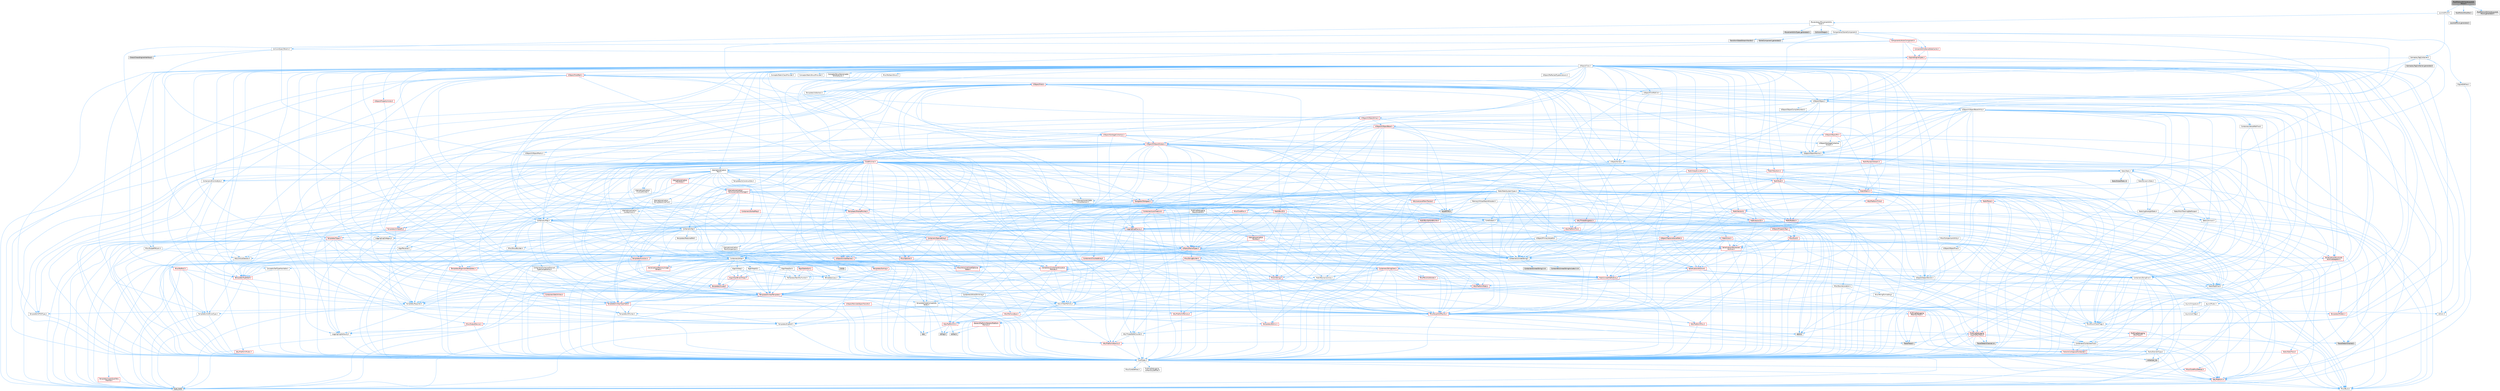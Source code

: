 digraph "RootMotionAttributeLayeredMove.h"
{
 // INTERACTIVE_SVG=YES
 // LATEX_PDF_SIZE
  bgcolor="transparent";
  edge [fontname=Helvetica,fontsize=10,labelfontname=Helvetica,labelfontsize=10];
  node [fontname=Helvetica,fontsize=10,shape=box,height=0.2,width=0.4];
  Node1 [id="Node000001",label="RootMotionAttributeLayered\lMove.h",height=0.2,width=0.4,color="gray40", fillcolor="grey60", style="filled", fontcolor="black",tooltip=" "];
  Node1 -> Node2 [id="edge1_Node000001_Node000002",color="steelblue1",style="solid",tooltip=" "];
  Node2 [id="Node000002",label="LayeredMove.h",height=0.2,width=0.4,color="grey40", fillcolor="white", style="filled",URL="$dd/d30/LayeredMove_8h.html",tooltip=" "];
  Node2 -> Node3 [id="edge2_Node000002_Node000003",color="steelblue1",style="solid",tooltip=" "];
  Node3 [id="Node000003",label="GameplayTagContainer.h",height=0.2,width=0.4,color="grey40", fillcolor="white", style="filled",URL="$d1/d5c/GameplayTagContainer_8h.html",tooltip=" "];
  Node3 -> Node4 [id="edge3_Node000003_Node000004",color="steelblue1",style="solid",tooltip=" "];
  Node4 [id="Node000004",label="Stats/Stats.h",height=0.2,width=0.4,color="grey40", fillcolor="white", style="filled",URL="$dc/d09/Stats_8h.html",tooltip=" "];
  Node4 -> Node5 [id="edge4_Node000004_Node000005",color="steelblue1",style="solid",tooltip=" "];
  Node5 [id="Node000005",label="CoreGlobals.h",height=0.2,width=0.4,color="grey40", fillcolor="white", style="filled",URL="$d5/d8c/CoreGlobals_8h.html",tooltip=" "];
  Node5 -> Node6 [id="edge5_Node000005_Node000006",color="steelblue1",style="solid",tooltip=" "];
  Node6 [id="Node000006",label="Containers/UnrealString.h",height=0.2,width=0.4,color="grey40", fillcolor="white", style="filled",URL="$d5/dba/UnrealString_8h.html",tooltip=" "];
  Node6 -> Node7 [id="edge6_Node000006_Node000007",color="steelblue1",style="solid",tooltip=" "];
  Node7 [id="Node000007",label="Containers/UnrealStringIncludes.h.inl",height=0.2,width=0.4,color="grey60", fillcolor="#E0E0E0", style="filled",tooltip=" "];
  Node6 -> Node8 [id="edge7_Node000006_Node000008",color="steelblue1",style="solid",tooltip=" "];
  Node8 [id="Node000008",label="Containers/UnrealString.h.inl",height=0.2,width=0.4,color="grey60", fillcolor="#E0E0E0", style="filled",tooltip=" "];
  Node6 -> Node9 [id="edge8_Node000006_Node000009",color="steelblue1",style="solid",tooltip=" "];
  Node9 [id="Node000009",label="Misc/StringFormatArg.h",height=0.2,width=0.4,color="grey40", fillcolor="white", style="filled",URL="$d2/d16/StringFormatArg_8h.html",tooltip=" "];
  Node9 -> Node10 [id="edge9_Node000009_Node000010",color="steelblue1",style="solid",tooltip=" "];
  Node10 [id="Node000010",label="Containers/ContainersFwd.h",height=0.2,width=0.4,color="grey40", fillcolor="white", style="filled",URL="$d4/d0a/ContainersFwd_8h.html",tooltip=" "];
  Node10 -> Node11 [id="edge10_Node000010_Node000011",color="steelblue1",style="solid",tooltip=" "];
  Node11 [id="Node000011",label="HAL/Platform.h",height=0.2,width=0.4,color="red", fillcolor="#FFF0F0", style="filled",URL="$d9/dd0/Platform_8h.html",tooltip=" "];
  Node11 -> Node12 [id="edge11_Node000011_Node000012",color="steelblue1",style="solid",tooltip=" "];
  Node12 [id="Node000012",label="Misc/Build.h",height=0.2,width=0.4,color="grey40", fillcolor="white", style="filled",URL="$d3/dbb/Build_8h.html",tooltip=" "];
  Node11 -> Node14 [id="edge12_Node000011_Node000014",color="steelblue1",style="solid",tooltip=" "];
  Node14 [id="Node000014",label="type_traits",height=0.2,width=0.4,color="grey60", fillcolor="#E0E0E0", style="filled",tooltip=" "];
  Node10 -> Node21 [id="edge13_Node000010_Node000021",color="steelblue1",style="solid",tooltip=" "];
  Node21 [id="Node000021",label="CoreTypes.h",height=0.2,width=0.4,color="grey40", fillcolor="white", style="filled",URL="$dc/dec/CoreTypes_8h.html",tooltip=" "];
  Node21 -> Node11 [id="edge14_Node000021_Node000011",color="steelblue1",style="solid",tooltip=" "];
  Node21 -> Node22 [id="edge15_Node000021_Node000022",color="steelblue1",style="solid",tooltip=" "];
  Node22 [id="Node000022",label="ProfilingDebugging\l/UMemoryDefines.h",height=0.2,width=0.4,color="grey40", fillcolor="white", style="filled",URL="$d2/da2/UMemoryDefines_8h.html",tooltip=" "];
  Node21 -> Node23 [id="edge16_Node000021_Node000023",color="steelblue1",style="solid",tooltip=" "];
  Node23 [id="Node000023",label="Misc/CoreMiscDefines.h",height=0.2,width=0.4,color="red", fillcolor="#FFF0F0", style="filled",URL="$da/d38/CoreMiscDefines_8h.html",tooltip=" "];
  Node23 -> Node11 [id="edge17_Node000023_Node000011",color="steelblue1",style="solid",tooltip=" "];
  Node21 -> Node24 [id="edge18_Node000021_Node000024",color="steelblue1",style="solid",tooltip=" "];
  Node24 [id="Node000024",label="Misc/CoreDefines.h",height=0.2,width=0.4,color="grey40", fillcolor="white", style="filled",URL="$d3/dd2/CoreDefines_8h.html",tooltip=" "];
  Node10 -> Node25 [id="edge19_Node000010_Node000025",color="steelblue1",style="solid",tooltip=" "];
  Node25 [id="Node000025",label="Traits/IsContiguousContainer.h",height=0.2,width=0.4,color="red", fillcolor="#FFF0F0", style="filled",URL="$d5/d3c/IsContiguousContainer_8h.html",tooltip=" "];
  Node25 -> Node21 [id="edge20_Node000025_Node000021",color="steelblue1",style="solid",tooltip=" "];
  Node25 -> Node27 [id="edge21_Node000025_Node000027",color="steelblue1",style="solid",tooltip=" "];
  Node27 [id="Node000027",label="initializer_list",height=0.2,width=0.4,color="grey60", fillcolor="#E0E0E0", style="filled",tooltip=" "];
  Node5 -> Node21 [id="edge22_Node000005_Node000021",color="steelblue1",style="solid",tooltip=" "];
  Node5 -> Node28 [id="edge23_Node000005_Node000028",color="steelblue1",style="solid",tooltip=" "];
  Node28 [id="Node000028",label="HAL/PlatformTLS.h",height=0.2,width=0.4,color="red", fillcolor="#FFF0F0", style="filled",URL="$d0/def/PlatformTLS_8h.html",tooltip=" "];
  Node28 -> Node21 [id="edge24_Node000028_Node000021",color="steelblue1",style="solid",tooltip=" "];
  Node5 -> Node31 [id="edge25_Node000005_Node000031",color="steelblue1",style="solid",tooltip=" "];
  Node31 [id="Node000031",label="Logging/LogMacros.h",height=0.2,width=0.4,color="red", fillcolor="#FFF0F0", style="filled",URL="$d0/d16/LogMacros_8h.html",tooltip=" "];
  Node31 -> Node6 [id="edge26_Node000031_Node000006",color="steelblue1",style="solid",tooltip=" "];
  Node31 -> Node21 [id="edge27_Node000031_Node000021",color="steelblue1",style="solid",tooltip=" "];
  Node31 -> Node32 [id="edge28_Node000031_Node000032",color="steelblue1",style="solid",tooltip=" "];
  Node32 [id="Node000032",label="Logging/LogCategory.h",height=0.2,width=0.4,color="grey40", fillcolor="white", style="filled",URL="$d9/d36/LogCategory_8h.html",tooltip=" "];
  Node32 -> Node21 [id="edge29_Node000032_Node000021",color="steelblue1",style="solid",tooltip=" "];
  Node32 -> Node33 [id="edge30_Node000032_Node000033",color="steelblue1",style="solid",tooltip=" "];
  Node33 [id="Node000033",label="Logging/LogVerbosity.h",height=0.2,width=0.4,color="grey40", fillcolor="white", style="filled",URL="$d2/d8f/LogVerbosity_8h.html",tooltip=" "];
  Node33 -> Node21 [id="edge31_Node000033_Node000021",color="steelblue1",style="solid",tooltip=" "];
  Node32 -> Node34 [id="edge32_Node000032_Node000034",color="steelblue1",style="solid",tooltip=" "];
  Node34 [id="Node000034",label="UObject/NameTypes.h",height=0.2,width=0.4,color="red", fillcolor="#FFF0F0", style="filled",URL="$d6/d35/NameTypes_8h.html",tooltip=" "];
  Node34 -> Node21 [id="edge33_Node000034_Node000021",color="steelblue1",style="solid",tooltip=" "];
  Node34 -> Node35 [id="edge34_Node000034_Node000035",color="steelblue1",style="solid",tooltip=" "];
  Node35 [id="Node000035",label="Misc/AssertionMacros.h",height=0.2,width=0.4,color="red", fillcolor="#FFF0F0", style="filled",URL="$d0/dfa/AssertionMacros_8h.html",tooltip=" "];
  Node35 -> Node21 [id="edge35_Node000035_Node000021",color="steelblue1",style="solid",tooltip=" "];
  Node35 -> Node11 [id="edge36_Node000035_Node000011",color="steelblue1",style="solid",tooltip=" "];
  Node35 -> Node36 [id="edge37_Node000035_Node000036",color="steelblue1",style="solid",tooltip=" "];
  Node36 [id="Node000036",label="HAL/PlatformMisc.h",height=0.2,width=0.4,color="red", fillcolor="#FFF0F0", style="filled",URL="$d0/df5/PlatformMisc_8h.html",tooltip=" "];
  Node36 -> Node21 [id="edge38_Node000036_Node000021",color="steelblue1",style="solid",tooltip=" "];
  Node36 -> Node60 [id="edge39_Node000036_Node000060",color="steelblue1",style="solid",tooltip=" "];
  Node60 [id="Node000060",label="ProfilingDebugging\l/CpuProfilerTrace.h",height=0.2,width=0.4,color="red", fillcolor="#FFF0F0", style="filled",URL="$da/dcb/CpuProfilerTrace_8h.html",tooltip=" "];
  Node60 -> Node21 [id="edge40_Node000060_Node000021",color="steelblue1",style="solid",tooltip=" "];
  Node60 -> Node10 [id="edge41_Node000060_Node000010",color="steelblue1",style="solid",tooltip=" "];
  Node60 -> Node61 [id="edge42_Node000060_Node000061",color="steelblue1",style="solid",tooltip=" "];
  Node61 [id="Node000061",label="HAL/PlatformAtomics.h",height=0.2,width=0.4,color="red", fillcolor="#FFF0F0", style="filled",URL="$d3/d36/PlatformAtomics_8h.html",tooltip=" "];
  Node61 -> Node21 [id="edge43_Node000061_Node000021",color="steelblue1",style="solid",tooltip=" "];
  Node60 -> Node12 [id="edge44_Node000060_Node000012",color="steelblue1",style="solid",tooltip=" "];
  Node60 -> Node65 [id="edge45_Node000060_Node000065",color="steelblue1",style="solid",tooltip=" "];
  Node65 [id="Node000065",label="Trace/Detail/Channel.h",height=0.2,width=0.4,color="grey60", fillcolor="#E0E0E0", style="filled",tooltip=" "];
  Node60 -> Node66 [id="edge46_Node000060_Node000066",color="steelblue1",style="solid",tooltip=" "];
  Node66 [id="Node000066",label="Trace/Detail/Channel.inl",height=0.2,width=0.4,color="grey60", fillcolor="#E0E0E0", style="filled",tooltip=" "];
  Node60 -> Node67 [id="edge47_Node000060_Node000067",color="steelblue1",style="solid",tooltip=" "];
  Node67 [id="Node000067",label="Trace/Trace.h",height=0.2,width=0.4,color="grey60", fillcolor="#E0E0E0", style="filled",tooltip=" "];
  Node35 -> Node68 [id="edge48_Node000035_Node000068",color="steelblue1",style="solid",tooltip=" "];
  Node68 [id="Node000068",label="Templates/EnableIf.h",height=0.2,width=0.4,color="grey40", fillcolor="white", style="filled",URL="$d7/d60/EnableIf_8h.html",tooltip=" "];
  Node68 -> Node21 [id="edge49_Node000068_Node000021",color="steelblue1",style="solid",tooltip=" "];
  Node35 -> Node81 [id="edge50_Node000035_Node000081",color="steelblue1",style="solid",tooltip=" "];
  Node81 [id="Node000081",label="atomic",height=0.2,width=0.4,color="grey60", fillcolor="#E0E0E0", style="filled",tooltip=" "];
  Node34 -> Node82 [id="edge51_Node000034_Node000082",color="steelblue1",style="solid",tooltip=" "];
  Node82 [id="Node000082",label="HAL/UnrealMemory.h",height=0.2,width=0.4,color="grey40", fillcolor="white", style="filled",URL="$d9/d96/UnrealMemory_8h.html",tooltip=" "];
  Node82 -> Node21 [id="edge52_Node000082_Node000021",color="steelblue1",style="solid",tooltip=" "];
  Node82 -> Node83 [id="edge53_Node000082_Node000083",color="steelblue1",style="solid",tooltip=" "];
  Node83 [id="Node000083",label="GenericPlatform/GenericPlatform\lMemory.h",height=0.2,width=0.4,color="red", fillcolor="#FFF0F0", style="filled",URL="$dd/d22/GenericPlatformMemory_8h.html",tooltip=" "];
  Node83 -> Node21 [id="edge54_Node000083_Node000021",color="steelblue1",style="solid",tooltip=" "];
  Node83 -> Node53 [id="edge55_Node000083_Node000053",color="steelblue1",style="solid",tooltip=" "];
  Node53 [id="Node000053",label="string.h",height=0.2,width=0.4,color="grey60", fillcolor="#E0E0E0", style="filled",tooltip=" "];
  Node83 -> Node46 [id="edge56_Node000083_Node000046",color="steelblue1",style="solid",tooltip=" "];
  Node46 [id="Node000046",label="wchar.h",height=0.2,width=0.4,color="grey60", fillcolor="#E0E0E0", style="filled",tooltip=" "];
  Node82 -> Node86 [id="edge57_Node000082_Node000086",color="steelblue1",style="solid",tooltip=" "];
  Node86 [id="Node000086",label="HAL/MemoryBase.h",height=0.2,width=0.4,color="red", fillcolor="#FFF0F0", style="filled",URL="$d6/d9f/MemoryBase_8h.html",tooltip=" "];
  Node86 -> Node21 [id="edge58_Node000086_Node000021",color="steelblue1",style="solid",tooltip=" "];
  Node86 -> Node61 [id="edge59_Node000086_Node000061",color="steelblue1",style="solid",tooltip=" "];
  Node86 -> Node44 [id="edge60_Node000086_Node000044",color="steelblue1",style="solid",tooltip=" "];
  Node44 [id="Node000044",label="HAL/PlatformCrt.h",height=0.2,width=0.4,color="red", fillcolor="#FFF0F0", style="filled",URL="$d8/d75/PlatformCrt_8h.html",tooltip=" "];
  Node44 -> Node45 [id="edge61_Node000044_Node000045",color="steelblue1",style="solid",tooltip=" "];
  Node45 [id="Node000045",label="new",height=0.2,width=0.4,color="grey60", fillcolor="#E0E0E0", style="filled",tooltip=" "];
  Node44 -> Node46 [id="edge62_Node000044_Node000046",color="steelblue1",style="solid",tooltip=" "];
  Node44 -> Node53 [id="edge63_Node000044_Node000053",color="steelblue1",style="solid",tooltip=" "];
  Node86 -> Node88 [id="edge64_Node000086_Node000088",color="steelblue1",style="solid",tooltip=" "];
  Node88 [id="Node000088",label="Misc/OutputDevice.h",height=0.2,width=0.4,color="red", fillcolor="#FFF0F0", style="filled",URL="$d7/d32/OutputDevice_8h.html",tooltip=" "];
  Node88 -> Node21 [id="edge65_Node000088_Node000021",color="steelblue1",style="solid",tooltip=" "];
  Node88 -> Node33 [id="edge66_Node000088_Node000033",color="steelblue1",style="solid",tooltip=" "];
  Node86 -> Node89 [id="edge67_Node000086_Node000089",color="steelblue1",style="solid",tooltip=" "];
  Node89 [id="Node000089",label="Templates/Atomic.h",height=0.2,width=0.4,color="red", fillcolor="#FFF0F0", style="filled",URL="$d3/d91/Atomic_8h.html",tooltip=" "];
  Node89 -> Node90 [id="edge68_Node000089_Node000090",color="steelblue1",style="solid",tooltip=" "];
  Node90 [id="Node000090",label="HAL/ThreadSafeCounter.h",height=0.2,width=0.4,color="grey40", fillcolor="white", style="filled",URL="$dc/dc9/ThreadSafeCounter_8h.html",tooltip=" "];
  Node90 -> Node21 [id="edge69_Node000090_Node000021",color="steelblue1",style="solid",tooltip=" "];
  Node90 -> Node61 [id="edge70_Node000090_Node000061",color="steelblue1",style="solid",tooltip=" "];
  Node89 -> Node81 [id="edge71_Node000089_Node000081",color="steelblue1",style="solid",tooltip=" "];
  Node82 -> Node98 [id="edge72_Node000082_Node000098",color="steelblue1",style="solid",tooltip=" "];
  Node98 [id="Node000098",label="HAL/PlatformMemory.h",height=0.2,width=0.4,color="red", fillcolor="#FFF0F0", style="filled",URL="$de/d68/PlatformMemory_8h.html",tooltip=" "];
  Node98 -> Node21 [id="edge73_Node000098_Node000021",color="steelblue1",style="solid",tooltip=" "];
  Node98 -> Node83 [id="edge74_Node000098_Node000083",color="steelblue1",style="solid",tooltip=" "];
  Node82 -> Node100 [id="edge75_Node000082_Node000100",color="steelblue1",style="solid",tooltip=" "];
  Node100 [id="Node000100",label="ProfilingDebugging\l/MemoryTrace.h",height=0.2,width=0.4,color="red", fillcolor="#FFF0F0", style="filled",URL="$da/dd7/MemoryTrace_8h.html",tooltip=" "];
  Node100 -> Node11 [id="edge76_Node000100_Node000011",color="steelblue1",style="solid",tooltip=" "];
  Node100 -> Node56 [id="edge77_Node000100_Node000056",color="steelblue1",style="solid",tooltip=" "];
  Node56 [id="Node000056",label="Misc/EnumClassFlags.h",height=0.2,width=0.4,color="grey40", fillcolor="white", style="filled",URL="$d8/de7/EnumClassFlags_8h.html",tooltip=" "];
  Node100 -> Node67 [id="edge78_Node000100_Node000067",color="steelblue1",style="solid",tooltip=" "];
  Node82 -> Node101 [id="edge79_Node000082_Node000101",color="steelblue1",style="solid",tooltip=" "];
  Node101 [id="Node000101",label="Templates/IsPointer.h",height=0.2,width=0.4,color="grey40", fillcolor="white", style="filled",URL="$d7/d05/IsPointer_8h.html",tooltip=" "];
  Node101 -> Node21 [id="edge80_Node000101_Node000021",color="steelblue1",style="solid",tooltip=" "];
  Node34 -> Node102 [id="edge81_Node000034_Node000102",color="steelblue1",style="solid",tooltip=" "];
  Node102 [id="Node000102",label="Templates/UnrealTypeTraits.h",height=0.2,width=0.4,color="red", fillcolor="#FFF0F0", style="filled",URL="$d2/d2d/UnrealTypeTraits_8h.html",tooltip=" "];
  Node102 -> Node21 [id="edge82_Node000102_Node000021",color="steelblue1",style="solid",tooltip=" "];
  Node102 -> Node101 [id="edge83_Node000102_Node000101",color="steelblue1",style="solid",tooltip=" "];
  Node102 -> Node35 [id="edge84_Node000102_Node000035",color="steelblue1",style="solid",tooltip=" "];
  Node102 -> Node68 [id="edge85_Node000102_Node000068",color="steelblue1",style="solid",tooltip=" "];
  Node102 -> Node71 [id="edge86_Node000102_Node000071",color="steelblue1",style="solid",tooltip=" "];
  Node71 [id="Node000071",label="IsEnum.h",height=0.2,width=0.4,color="grey40", fillcolor="white", style="filled",URL="$d4/de5/IsEnum_8h.html",tooltip=" "];
  Node102 -> Node104 [id="edge87_Node000102_Node000104",color="steelblue1",style="solid",tooltip=" "];
  Node104 [id="Node000104",label="Templates/Models.h",height=0.2,width=0.4,color="red", fillcolor="#FFF0F0", style="filled",URL="$d3/d0c/Models_8h.html",tooltip=" "];
  Node102 -> Node105 [id="edge88_Node000102_Node000105",color="steelblue1",style="solid",tooltip=" "];
  Node105 [id="Node000105",label="Templates/IsPODType.h",height=0.2,width=0.4,color="grey40", fillcolor="white", style="filled",URL="$d7/db1/IsPODType_8h.html",tooltip=" "];
  Node105 -> Node21 [id="edge89_Node000105_Node000021",color="steelblue1",style="solid",tooltip=" "];
  Node102 -> Node106 [id="edge90_Node000102_Node000106",color="steelblue1",style="solid",tooltip=" "];
  Node106 [id="Node000106",label="Templates/IsUECoreType.h",height=0.2,width=0.4,color="grey40", fillcolor="white", style="filled",URL="$d1/db8/IsUECoreType_8h.html",tooltip=" "];
  Node106 -> Node21 [id="edge91_Node000106_Node000021",color="steelblue1",style="solid",tooltip=" "];
  Node106 -> Node14 [id="edge92_Node000106_Node000014",color="steelblue1",style="solid",tooltip=" "];
  Node34 -> Node107 [id="edge93_Node000034_Node000107",color="steelblue1",style="solid",tooltip=" "];
  Node107 [id="Node000107",label="Templates/UnrealTemplate.h",height=0.2,width=0.4,color="red", fillcolor="#FFF0F0", style="filled",URL="$d4/d24/UnrealTemplate_8h.html",tooltip=" "];
  Node107 -> Node21 [id="edge94_Node000107_Node000021",color="steelblue1",style="solid",tooltip=" "];
  Node107 -> Node101 [id="edge95_Node000107_Node000101",color="steelblue1",style="solid",tooltip=" "];
  Node107 -> Node82 [id="edge96_Node000107_Node000082",color="steelblue1",style="solid",tooltip=" "];
  Node107 -> Node102 [id="edge97_Node000107_Node000102",color="steelblue1",style="solid",tooltip=" "];
  Node107 -> Node76 [id="edge98_Node000107_Node000076",color="steelblue1",style="solid",tooltip=" "];
  Node76 [id="Node000076",label="Templates/Requires.h",height=0.2,width=0.4,color="grey40", fillcolor="white", style="filled",URL="$dc/d96/Requires_8h.html",tooltip=" "];
  Node76 -> Node68 [id="edge99_Node000076_Node000068",color="steelblue1",style="solid",tooltip=" "];
  Node76 -> Node14 [id="edge100_Node000076_Node000014",color="steelblue1",style="solid",tooltip=" "];
  Node107 -> Node111 [id="edge101_Node000107_Node000111",color="steelblue1",style="solid",tooltip=" "];
  Node111 [id="Node000111",label="Templates/TypeCompatible\lBytes.h",height=0.2,width=0.4,color="grey40", fillcolor="white", style="filled",URL="$df/d0a/TypeCompatibleBytes_8h.html",tooltip=" "];
  Node111 -> Node21 [id="edge102_Node000111_Node000021",color="steelblue1",style="solid",tooltip=" "];
  Node111 -> Node53 [id="edge103_Node000111_Node000053",color="steelblue1",style="solid",tooltip=" "];
  Node111 -> Node45 [id="edge104_Node000111_Node000045",color="steelblue1",style="solid",tooltip=" "];
  Node111 -> Node14 [id="edge105_Node000111_Node000014",color="steelblue1",style="solid",tooltip=" "];
  Node107 -> Node25 [id="edge106_Node000107_Node000025",color="steelblue1",style="solid",tooltip=" "];
  Node107 -> Node14 [id="edge107_Node000107_Node000014",color="steelblue1",style="solid",tooltip=" "];
  Node34 -> Node6 [id="edge108_Node000034_Node000006",color="steelblue1",style="solid",tooltip=" "];
  Node34 -> Node113 [id="edge109_Node000034_Node000113",color="steelblue1",style="solid",tooltip=" "];
  Node113 [id="Node000113",label="HAL/CriticalSection.h",height=0.2,width=0.4,color="grey40", fillcolor="white", style="filled",URL="$d6/d90/CriticalSection_8h.html",tooltip=" "];
  Node113 -> Node114 [id="edge110_Node000113_Node000114",color="steelblue1",style="solid",tooltip=" "];
  Node114 [id="Node000114",label="HAL/PlatformMutex.h",height=0.2,width=0.4,color="red", fillcolor="#FFF0F0", style="filled",URL="$d9/d0b/PlatformMutex_8h.html",tooltip=" "];
  Node114 -> Node21 [id="edge111_Node000114_Node000021",color="steelblue1",style="solid",tooltip=" "];
  Node34 -> Node38 [id="edge112_Node000034_Node000038",color="steelblue1",style="solid",tooltip=" "];
  Node38 [id="Node000038",label="Containers/StringFwd.h",height=0.2,width=0.4,color="grey40", fillcolor="white", style="filled",URL="$df/d37/StringFwd_8h.html",tooltip=" "];
  Node38 -> Node21 [id="edge113_Node000038_Node000021",color="steelblue1",style="solid",tooltip=" "];
  Node38 -> Node39 [id="edge114_Node000038_Node000039",color="steelblue1",style="solid",tooltip=" "];
  Node39 [id="Node000039",label="Traits/ElementType.h",height=0.2,width=0.4,color="grey40", fillcolor="white", style="filled",URL="$d5/d4f/ElementType_8h.html",tooltip=" "];
  Node39 -> Node11 [id="edge115_Node000039_Node000011",color="steelblue1",style="solid",tooltip=" "];
  Node39 -> Node27 [id="edge116_Node000039_Node000027",color="steelblue1",style="solid",tooltip=" "];
  Node39 -> Node14 [id="edge117_Node000039_Node000014",color="steelblue1",style="solid",tooltip=" "];
  Node38 -> Node25 [id="edge118_Node000038_Node000025",color="steelblue1",style="solid",tooltip=" "];
  Node34 -> Node181 [id="edge119_Node000034_Node000181",color="steelblue1",style="solid",tooltip=" "];
  Node181 [id="Node000181",label="UObject/UnrealNames.h",height=0.2,width=0.4,color="red", fillcolor="#FFF0F0", style="filled",URL="$d8/db1/UnrealNames_8h.html",tooltip=" "];
  Node181 -> Node21 [id="edge120_Node000181_Node000021",color="steelblue1",style="solid",tooltip=" "];
  Node34 -> Node89 [id="edge121_Node000034_Node000089",color="steelblue1",style="solid",tooltip=" "];
  Node34 -> Node130 [id="edge122_Node000034_Node000130",color="steelblue1",style="solid",tooltip=" "];
  Node130 [id="Node000130",label="Misc/IntrusiveUnsetOptional\lState.h",height=0.2,width=0.4,color="red", fillcolor="#FFF0F0", style="filled",URL="$d2/d0a/IntrusiveUnsetOptionalState_8h.html",tooltip=" "];
  Node34 -> Node183 [id="edge123_Node000034_Node000183",color="steelblue1",style="solid",tooltip=" "];
  Node183 [id="Node000183",label="Misc/StringBuilder.h",height=0.2,width=0.4,color="red", fillcolor="#FFF0F0", style="filled",URL="$d4/d52/StringBuilder_8h.html",tooltip=" "];
  Node183 -> Node38 [id="edge124_Node000183_Node000038",color="steelblue1",style="solid",tooltip=" "];
  Node183 -> Node184 [id="edge125_Node000183_Node000184",color="steelblue1",style="solid",tooltip=" "];
  Node184 [id="Node000184",label="Containers/StringView.h",height=0.2,width=0.4,color="red", fillcolor="#FFF0F0", style="filled",URL="$dd/dea/StringView_8h.html",tooltip=" "];
  Node184 -> Node21 [id="edge126_Node000184_Node000021",color="steelblue1",style="solid",tooltip=" "];
  Node184 -> Node38 [id="edge127_Node000184_Node000038",color="steelblue1",style="solid",tooltip=" "];
  Node184 -> Node82 [id="edge128_Node000184_Node000082",color="steelblue1",style="solid",tooltip=" "];
  Node184 -> Node54 [id="edge129_Node000184_Node000054",color="steelblue1",style="solid",tooltip=" "];
  Node54 [id="Node000054",label="Math/NumericLimits.h",height=0.2,width=0.4,color="grey40", fillcolor="white", style="filled",URL="$df/d1b/NumericLimits_8h.html",tooltip=" "];
  Node54 -> Node21 [id="edge130_Node000054_Node000021",color="steelblue1",style="solid",tooltip=" "];
  Node184 -> Node178 [id="edge131_Node000184_Node000178",color="steelblue1",style="solid",tooltip=" "];
  Node178 [id="Node000178",label="Math/UnrealMathUtility.h",height=0.2,width=0.4,color="red", fillcolor="#FFF0F0", style="filled",URL="$db/db8/UnrealMathUtility_8h.html",tooltip=" "];
  Node178 -> Node21 [id="edge132_Node000178_Node000021",color="steelblue1",style="solid",tooltip=" "];
  Node178 -> Node35 [id="edge133_Node000178_Node000035",color="steelblue1",style="solid",tooltip=" "];
  Node178 -> Node119 [id="edge134_Node000178_Node000119",color="steelblue1",style="solid",tooltip=" "];
  Node119 [id="Node000119",label="HAL/PlatformMath.h",height=0.2,width=0.4,color="red", fillcolor="#FFF0F0", style="filled",URL="$dc/d53/PlatformMath_8h.html",tooltip=" "];
  Node119 -> Node21 [id="edge135_Node000119_Node000021",color="steelblue1",style="solid",tooltip=" "];
  Node178 -> Node41 [id="edge136_Node000178_Node000041",color="steelblue1",style="solid",tooltip=" "];
  Node41 [id="Node000041",label="Math/MathFwd.h",height=0.2,width=0.4,color="grey40", fillcolor="white", style="filled",URL="$d2/d10/MathFwd_8h.html",tooltip=" "];
  Node41 -> Node11 [id="edge137_Node000041_Node000011",color="steelblue1",style="solid",tooltip=" "];
  Node178 -> Node76 [id="edge138_Node000178_Node000076",color="steelblue1",style="solid",tooltip=" "];
  Node184 -> Node153 [id="edge139_Node000184_Node000153",color="steelblue1",style="solid",tooltip=" "];
  Node153 [id="Node000153",label="Misc/CString.h",height=0.2,width=0.4,color="red", fillcolor="#FFF0F0", style="filled",URL="$d2/d49/CString_8h.html",tooltip=" "];
  Node153 -> Node21 [id="edge140_Node000153_Node000021",color="steelblue1",style="solid",tooltip=" "];
  Node153 -> Node44 [id="edge141_Node000153_Node000044",color="steelblue1",style="solid",tooltip=" "];
  Node153 -> Node35 [id="edge142_Node000153_Node000035",color="steelblue1",style="solid",tooltip=" "];
  Node184 -> Node132 [id="edge143_Node000184_Node000132",color="steelblue1",style="solid",tooltip=" "];
  Node132 [id="Node000132",label="Misc/ReverseIterate.h",height=0.2,width=0.4,color="red", fillcolor="#FFF0F0", style="filled",URL="$db/de3/ReverseIterate_8h.html",tooltip=" "];
  Node132 -> Node11 [id="edge144_Node000132_Node000011",color="steelblue1",style="solid",tooltip=" "];
  Node184 -> Node76 [id="edge145_Node000184_Node000076",color="steelblue1",style="solid",tooltip=" "];
  Node184 -> Node107 [id="edge146_Node000184_Node000107",color="steelblue1",style="solid",tooltip=" "];
  Node184 -> Node39 [id="edge147_Node000184_Node000039",color="steelblue1",style="solid",tooltip=" "];
  Node184 -> Node25 [id="edge148_Node000184_Node000025",color="steelblue1",style="solid",tooltip=" "];
  Node184 -> Node14 [id="edge149_Node000184_Node000014",color="steelblue1",style="solid",tooltip=" "];
  Node183 -> Node21 [id="edge150_Node000183_Node000021",color="steelblue1",style="solid",tooltip=" "];
  Node183 -> Node82 [id="edge151_Node000183_Node000082",color="steelblue1",style="solid",tooltip=" "];
  Node183 -> Node35 [id="edge152_Node000183_Node000035",color="steelblue1",style="solid",tooltip=" "];
  Node183 -> Node153 [id="edge153_Node000183_Node000153",color="steelblue1",style="solid",tooltip=" "];
  Node183 -> Node68 [id="edge154_Node000183_Node000068",color="steelblue1",style="solid",tooltip=" "];
  Node183 -> Node76 [id="edge155_Node000183_Node000076",color="steelblue1",style="solid",tooltip=" "];
  Node183 -> Node107 [id="edge156_Node000183_Node000107",color="steelblue1",style="solid",tooltip=" "];
  Node183 -> Node102 [id="edge157_Node000183_Node000102",color="steelblue1",style="solid",tooltip=" "];
  Node183 -> Node25 [id="edge158_Node000183_Node000025",color="steelblue1",style="solid",tooltip=" "];
  Node183 -> Node14 [id="edge159_Node000183_Node000014",color="steelblue1",style="solid",tooltip=" "];
  Node34 -> Node67 [id="edge160_Node000034_Node000067",color="steelblue1",style="solid",tooltip=" "];
  Node31 -> Node33 [id="edge161_Node000031_Node000033",color="steelblue1",style="solid",tooltip=" "];
  Node31 -> Node35 [id="edge162_Node000031_Node000035",color="steelblue1",style="solid",tooltip=" "];
  Node31 -> Node12 [id="edge163_Node000031_Node000012",color="steelblue1",style="solid",tooltip=" "];
  Node31 -> Node68 [id="edge164_Node000031_Node000068",color="steelblue1",style="solid",tooltip=" "];
  Node31 -> Node14 [id="edge165_Node000031_Node000014",color="steelblue1",style="solid",tooltip=" "];
  Node5 -> Node12 [id="edge166_Node000005_Node000012",color="steelblue1",style="solid",tooltip=" "];
  Node5 -> Node56 [id="edge167_Node000005_Node000056",color="steelblue1",style="solid",tooltip=" "];
  Node5 -> Node88 [id="edge168_Node000005_Node000088",color="steelblue1",style="solid",tooltip=" "];
  Node5 -> Node60 [id="edge169_Node000005_Node000060",color="steelblue1",style="solid",tooltip=" "];
  Node5 -> Node89 [id="edge170_Node000005_Node000089",color="steelblue1",style="solid",tooltip=" "];
  Node5 -> Node34 [id="edge171_Node000005_Node000034",color="steelblue1",style="solid",tooltip=" "];
  Node5 -> Node81 [id="edge172_Node000005_Node000081",color="steelblue1",style="solid",tooltip=" "];
  Node4 -> Node21 [id="edge173_Node000004_Node000021",color="steelblue1",style="solid",tooltip=" "];
  Node4 -> Node191 [id="edge174_Node000004_Node000191",color="steelblue1",style="solid",tooltip=" "];
  Node191 [id="Node000191",label="StatsCommon.h",height=0.2,width=0.4,color="grey40", fillcolor="white", style="filled",URL="$df/d16/StatsCommon_8h.html",tooltip=" "];
  Node191 -> Node21 [id="edge175_Node000191_Node000021",color="steelblue1",style="solid",tooltip=" "];
  Node191 -> Node12 [id="edge176_Node000191_Node000012",color="steelblue1",style="solid",tooltip=" "];
  Node191 -> Node56 [id="edge177_Node000191_Node000056",color="steelblue1",style="solid",tooltip=" "];
  Node4 -> Node192 [id="edge178_Node000004_Node000192",color="steelblue1",style="solid",tooltip=" "];
  Node192 [id="Node000192",label="Stats/DynamicStats.h",height=0.2,width=0.4,color="grey40", fillcolor="white", style="filled",URL="$dc/d24/DynamicStats_8h.html",tooltip=" "];
  Node192 -> Node12 [id="edge179_Node000192_Node000012",color="steelblue1",style="solid",tooltip=" "];
  Node192 -> Node193 [id="edge180_Node000192_Node000193",color="steelblue1",style="solid",tooltip=" "];
  Node193 [id="Node000193",label="Stats/LightweightStats.h",height=0.2,width=0.4,color="grey40", fillcolor="white", style="filled",URL="$d5/d66/LightweightStats_8h.html",tooltip=" "];
  Node193 -> Node21 [id="edge181_Node000193_Node000021",color="steelblue1",style="solid",tooltip=" "];
  Node193 -> Node5 [id="edge182_Node000193_Node000005",color="steelblue1",style="solid",tooltip=" "];
  Node193 -> Node12 [id="edge183_Node000193_Node000012",color="steelblue1",style="solid",tooltip=" "];
  Node193 -> Node191 [id="edge184_Node000193_Node000191",color="steelblue1",style="solid",tooltip=" "];
  Node192 -> Node194 [id="edge185_Node000192_Node000194",color="steelblue1",style="solid",tooltip=" "];
  Node194 [id="Node000194",label="Stats/StatsSystemTypes.h",height=0.2,width=0.4,color="grey40", fillcolor="white", style="filled",URL="$d1/d5a/StatsSystemTypes_8h.html",tooltip=" "];
  Node194 -> Node12 [id="edge186_Node000194_Node000012",color="steelblue1",style="solid",tooltip=" "];
  Node194 -> Node23 [id="edge187_Node000194_Node000023",color="steelblue1",style="solid",tooltip=" "];
  Node194 -> Node129 [id="edge188_Node000194_Node000129",color="steelblue1",style="solid",tooltip=" "];
  Node129 [id="Node000129",label="Containers/Array.h",height=0.2,width=0.4,color="grey40", fillcolor="white", style="filled",URL="$df/dd0/Array_8h.html",tooltip=" "];
  Node129 -> Node21 [id="edge189_Node000129_Node000021",color="steelblue1",style="solid",tooltip=" "];
  Node129 -> Node35 [id="edge190_Node000129_Node000035",color="steelblue1",style="solid",tooltip=" "];
  Node129 -> Node130 [id="edge191_Node000129_Node000130",color="steelblue1",style="solid",tooltip=" "];
  Node129 -> Node132 [id="edge192_Node000129_Node000132",color="steelblue1",style="solid",tooltip=" "];
  Node129 -> Node82 [id="edge193_Node000129_Node000082",color="steelblue1",style="solid",tooltip=" "];
  Node129 -> Node102 [id="edge194_Node000129_Node000102",color="steelblue1",style="solid",tooltip=" "];
  Node129 -> Node107 [id="edge195_Node000129_Node000107",color="steelblue1",style="solid",tooltip=" "];
  Node129 -> Node134 [id="edge196_Node000129_Node000134",color="steelblue1",style="solid",tooltip=" "];
  Node134 [id="Node000134",label="Containers/AllowShrinking.h",height=0.2,width=0.4,color="grey40", fillcolor="white", style="filled",URL="$d7/d1a/AllowShrinking_8h.html",tooltip=" "];
  Node134 -> Node21 [id="edge197_Node000134_Node000021",color="steelblue1",style="solid",tooltip=" "];
  Node129 -> Node117 [id="edge198_Node000129_Node000117",color="steelblue1",style="solid",tooltip=" "];
  Node117 [id="Node000117",label="Containers/ContainerAllocation\lPolicies.h",height=0.2,width=0.4,color="red", fillcolor="#FFF0F0", style="filled",URL="$d7/dff/ContainerAllocationPolicies_8h.html",tooltip=" "];
  Node117 -> Node21 [id="edge199_Node000117_Node000021",color="steelblue1",style="solid",tooltip=" "];
  Node117 -> Node117 [id="edge200_Node000117_Node000117",color="steelblue1",style="solid",tooltip=" "];
  Node117 -> Node119 [id="edge201_Node000117_Node000119",color="steelblue1",style="solid",tooltip=" "];
  Node117 -> Node82 [id="edge202_Node000117_Node000082",color="steelblue1",style="solid",tooltip=" "];
  Node117 -> Node54 [id="edge203_Node000117_Node000054",color="steelblue1",style="solid",tooltip=" "];
  Node117 -> Node35 [id="edge204_Node000117_Node000035",color="steelblue1",style="solid",tooltip=" "];
  Node117 -> Node111 [id="edge205_Node000117_Node000111",color="steelblue1",style="solid",tooltip=" "];
  Node117 -> Node14 [id="edge206_Node000117_Node000014",color="steelblue1",style="solid",tooltip=" "];
  Node129 -> Node135 [id="edge207_Node000129_Node000135",color="steelblue1",style="solid",tooltip=" "];
  Node135 [id="Node000135",label="Containers/ContainerElement\lTypeCompatibility.h",height=0.2,width=0.4,color="grey40", fillcolor="white", style="filled",URL="$df/ddf/ContainerElementTypeCompatibility_8h.html",tooltip=" "];
  Node135 -> Node21 [id="edge208_Node000135_Node000021",color="steelblue1",style="solid",tooltip=" "];
  Node135 -> Node102 [id="edge209_Node000135_Node000102",color="steelblue1",style="solid",tooltip=" "];
  Node129 -> Node136 [id="edge210_Node000129_Node000136",color="steelblue1",style="solid",tooltip=" "];
  Node136 [id="Node000136",label="Serialization/Archive.h",height=0.2,width=0.4,color="red", fillcolor="#FFF0F0", style="filled",URL="$d7/d3b/Archive_8h.html",tooltip=" "];
  Node136 -> Node21 [id="edge211_Node000136_Node000021",color="steelblue1",style="solid",tooltip=" "];
  Node136 -> Node41 [id="edge212_Node000136_Node000041",color="steelblue1",style="solid",tooltip=" "];
  Node136 -> Node35 [id="edge213_Node000136_Node000035",color="steelblue1",style="solid",tooltip=" "];
  Node136 -> Node12 [id="edge214_Node000136_Node000012",color="steelblue1",style="solid",tooltip=" "];
  Node136 -> Node68 [id="edge215_Node000136_Node000068",color="steelblue1",style="solid",tooltip=" "];
  Node136 -> Node107 [id="edge216_Node000136_Node000107",color="steelblue1",style="solid",tooltip=" "];
  Node136 -> Node145 [id="edge217_Node000136_Node000145",color="steelblue1",style="solid",tooltip=" "];
  Node145 [id="Node000145",label="UObject/ObjectVersion.h",height=0.2,width=0.4,color="grey40", fillcolor="white", style="filled",URL="$da/d63/ObjectVersion_8h.html",tooltip=" "];
  Node145 -> Node21 [id="edge218_Node000145_Node000021",color="steelblue1",style="solid",tooltip=" "];
  Node129 -> Node146 [id="edge219_Node000129_Node000146",color="steelblue1",style="solid",tooltip=" "];
  Node146 [id="Node000146",label="Serialization/MemoryImage\lWriter.h",height=0.2,width=0.4,color="red", fillcolor="#FFF0F0", style="filled",URL="$d0/d08/MemoryImageWriter_8h.html",tooltip=" "];
  Node146 -> Node21 [id="edge220_Node000146_Node000021",color="steelblue1",style="solid",tooltip=" "];
  Node129 -> Node160 [id="edge221_Node000129_Node000160",color="steelblue1",style="solid",tooltip=" "];
  Node160 [id="Node000160",label="Algo/Heapify.h",height=0.2,width=0.4,color="grey40", fillcolor="white", style="filled",URL="$d0/d2a/Heapify_8h.html",tooltip=" "];
  Node160 -> Node161 [id="edge222_Node000160_Node000161",color="steelblue1",style="solid",tooltip=" "];
  Node161 [id="Node000161",label="Algo/Impl/BinaryHeap.h",height=0.2,width=0.4,color="red", fillcolor="#FFF0F0", style="filled",URL="$d7/da3/Algo_2Impl_2BinaryHeap_8h.html",tooltip=" "];
  Node161 -> Node162 [id="edge223_Node000161_Node000162",color="steelblue1",style="solid",tooltip=" "];
  Node162 [id="Node000162",label="Templates/Invoke.h",height=0.2,width=0.4,color="red", fillcolor="#FFF0F0", style="filled",URL="$d7/deb/Invoke_8h.html",tooltip=" "];
  Node162 -> Node21 [id="edge224_Node000162_Node000021",color="steelblue1",style="solid",tooltip=" "];
  Node162 -> Node107 [id="edge225_Node000162_Node000107",color="steelblue1",style="solid",tooltip=" "];
  Node162 -> Node14 [id="edge226_Node000162_Node000014",color="steelblue1",style="solid",tooltip=" "];
  Node161 -> Node14 [id="edge227_Node000161_Node000014",color="steelblue1",style="solid",tooltip=" "];
  Node160 -> Node166 [id="edge228_Node000160_Node000166",color="steelblue1",style="solid",tooltip=" "];
  Node166 [id="Node000166",label="Templates/IdentityFunctor.h",height=0.2,width=0.4,color="grey40", fillcolor="white", style="filled",URL="$d7/d2e/IdentityFunctor_8h.html",tooltip=" "];
  Node166 -> Node11 [id="edge229_Node000166_Node000011",color="steelblue1",style="solid",tooltip=" "];
  Node160 -> Node162 [id="edge230_Node000160_Node000162",color="steelblue1",style="solid",tooltip=" "];
  Node160 -> Node167 [id="edge231_Node000160_Node000167",color="steelblue1",style="solid",tooltip=" "];
  Node167 [id="Node000167",label="Templates/Less.h",height=0.2,width=0.4,color="grey40", fillcolor="white", style="filled",URL="$de/dc8/Less_8h.html",tooltip=" "];
  Node167 -> Node21 [id="edge232_Node000167_Node000021",color="steelblue1",style="solid",tooltip=" "];
  Node167 -> Node107 [id="edge233_Node000167_Node000107",color="steelblue1",style="solid",tooltip=" "];
  Node160 -> Node107 [id="edge234_Node000160_Node000107",color="steelblue1",style="solid",tooltip=" "];
  Node129 -> Node168 [id="edge235_Node000129_Node000168",color="steelblue1",style="solid",tooltip=" "];
  Node168 [id="Node000168",label="Algo/HeapSort.h",height=0.2,width=0.4,color="grey40", fillcolor="white", style="filled",URL="$d3/d92/HeapSort_8h.html",tooltip=" "];
  Node168 -> Node161 [id="edge236_Node000168_Node000161",color="steelblue1",style="solid",tooltip=" "];
  Node168 -> Node166 [id="edge237_Node000168_Node000166",color="steelblue1",style="solid",tooltip=" "];
  Node168 -> Node167 [id="edge238_Node000168_Node000167",color="steelblue1",style="solid",tooltip=" "];
  Node168 -> Node107 [id="edge239_Node000168_Node000107",color="steelblue1",style="solid",tooltip=" "];
  Node129 -> Node169 [id="edge240_Node000129_Node000169",color="steelblue1",style="solid",tooltip=" "];
  Node169 [id="Node000169",label="Algo/IsHeap.h",height=0.2,width=0.4,color="grey40", fillcolor="white", style="filled",URL="$de/d32/IsHeap_8h.html",tooltip=" "];
  Node169 -> Node161 [id="edge241_Node000169_Node000161",color="steelblue1",style="solid",tooltip=" "];
  Node169 -> Node166 [id="edge242_Node000169_Node000166",color="steelblue1",style="solid",tooltip=" "];
  Node169 -> Node162 [id="edge243_Node000169_Node000162",color="steelblue1",style="solid",tooltip=" "];
  Node169 -> Node167 [id="edge244_Node000169_Node000167",color="steelblue1",style="solid",tooltip=" "];
  Node169 -> Node107 [id="edge245_Node000169_Node000107",color="steelblue1",style="solid",tooltip=" "];
  Node129 -> Node161 [id="edge246_Node000129_Node000161",color="steelblue1",style="solid",tooltip=" "];
  Node129 -> Node170 [id="edge247_Node000129_Node000170",color="steelblue1",style="solid",tooltip=" "];
  Node170 [id="Node000170",label="Algo/StableSort.h",height=0.2,width=0.4,color="red", fillcolor="#FFF0F0", style="filled",URL="$d7/d3c/StableSort_8h.html",tooltip=" "];
  Node170 -> Node166 [id="edge248_Node000170_Node000166",color="steelblue1",style="solid",tooltip=" "];
  Node170 -> Node162 [id="edge249_Node000170_Node000162",color="steelblue1",style="solid",tooltip=" "];
  Node170 -> Node167 [id="edge250_Node000170_Node000167",color="steelblue1",style="solid",tooltip=" "];
  Node170 -> Node107 [id="edge251_Node000170_Node000107",color="steelblue1",style="solid",tooltip=" "];
  Node129 -> Node173 [id="edge252_Node000129_Node000173",color="steelblue1",style="solid",tooltip=" "];
  Node173 [id="Node000173",label="Concepts/GetTypeHashable.h",height=0.2,width=0.4,color="grey40", fillcolor="white", style="filled",URL="$d3/da2/GetTypeHashable_8h.html",tooltip=" "];
  Node173 -> Node21 [id="edge253_Node000173_Node000021",color="steelblue1",style="solid",tooltip=" "];
  Node173 -> Node151 [id="edge254_Node000173_Node000151",color="steelblue1",style="solid",tooltip=" "];
  Node151 [id="Node000151",label="Templates/TypeHash.h",height=0.2,width=0.4,color="red", fillcolor="#FFF0F0", style="filled",URL="$d1/d62/TypeHash_8h.html",tooltip=" "];
  Node151 -> Node21 [id="edge255_Node000151_Node000021",color="steelblue1",style="solid",tooltip=" "];
  Node151 -> Node76 [id="edge256_Node000151_Node000076",color="steelblue1",style="solid",tooltip=" "];
  Node151 -> Node14 [id="edge257_Node000151_Node000014",color="steelblue1",style="solid",tooltip=" "];
  Node129 -> Node166 [id="edge258_Node000129_Node000166",color="steelblue1",style="solid",tooltip=" "];
  Node129 -> Node162 [id="edge259_Node000129_Node000162",color="steelblue1",style="solid",tooltip=" "];
  Node129 -> Node167 [id="edge260_Node000129_Node000167",color="steelblue1",style="solid",tooltip=" "];
  Node129 -> Node174 [id="edge261_Node000129_Node000174",color="steelblue1",style="solid",tooltip=" "];
  Node174 [id="Node000174",label="Templates/LosesQualifiers\lFromTo.h",height=0.2,width=0.4,color="red", fillcolor="#FFF0F0", style="filled",URL="$d2/db3/LosesQualifiersFromTo_8h.html",tooltip=" "];
  Node174 -> Node14 [id="edge262_Node000174_Node000014",color="steelblue1",style="solid",tooltip=" "];
  Node129 -> Node76 [id="edge263_Node000129_Node000076",color="steelblue1",style="solid",tooltip=" "];
  Node129 -> Node175 [id="edge264_Node000129_Node000175",color="steelblue1",style="solid",tooltip=" "];
  Node175 [id="Node000175",label="Templates/Sorting.h",height=0.2,width=0.4,color="red", fillcolor="#FFF0F0", style="filled",URL="$d3/d9e/Sorting_8h.html",tooltip=" "];
  Node175 -> Node21 [id="edge265_Node000175_Node000021",color="steelblue1",style="solid",tooltip=" "];
  Node175 -> Node119 [id="edge266_Node000175_Node000119",color="steelblue1",style="solid",tooltip=" "];
  Node175 -> Node167 [id="edge267_Node000175_Node000167",color="steelblue1",style="solid",tooltip=" "];
  Node129 -> Node179 [id="edge268_Node000129_Node000179",color="steelblue1",style="solid",tooltip=" "];
  Node179 [id="Node000179",label="Templates/AlignmentTemplates.h",height=0.2,width=0.4,color="red", fillcolor="#FFF0F0", style="filled",URL="$dd/d32/AlignmentTemplates_8h.html",tooltip=" "];
  Node179 -> Node21 [id="edge269_Node000179_Node000021",color="steelblue1",style="solid",tooltip=" "];
  Node179 -> Node101 [id="edge270_Node000179_Node000101",color="steelblue1",style="solid",tooltip=" "];
  Node129 -> Node39 [id="edge271_Node000129_Node000039",color="steelblue1",style="solid",tooltip=" "];
  Node129 -> Node125 [id="edge272_Node000129_Node000125",color="steelblue1",style="solid",tooltip=" "];
  Node125 [id="Node000125",label="limits",height=0.2,width=0.4,color="grey60", fillcolor="#E0E0E0", style="filled",tooltip=" "];
  Node129 -> Node14 [id="edge273_Node000129_Node000014",color="steelblue1",style="solid",tooltip=" "];
  Node194 -> Node195 [id="edge274_Node000194_Node000195",color="steelblue1",style="solid",tooltip=" "];
  Node195 [id="Node000195",label="Containers/ChunkedArray.h",height=0.2,width=0.4,color="red", fillcolor="#FFF0F0", style="filled",URL="$d8/db0/ChunkedArray_8h.html",tooltip=" "];
  Node195 -> Node21 [id="edge275_Node000195_Node000021",color="steelblue1",style="solid",tooltip=" "];
  Node195 -> Node35 [id="edge276_Node000195_Node000035",color="steelblue1",style="solid",tooltip=" "];
  Node195 -> Node130 [id="edge277_Node000195_Node000130",color="steelblue1",style="solid",tooltip=" "];
  Node195 -> Node102 [id="edge278_Node000195_Node000102",color="steelblue1",style="solid",tooltip=" "];
  Node194 -> Node117 [id="edge279_Node000194_Node000117",color="steelblue1",style="solid",tooltip=" "];
  Node194 -> Node197 [id="edge280_Node000194_Node000197",color="steelblue1",style="solid",tooltip=" "];
  Node197 [id="Node000197",label="Containers/LockFreeList.h",height=0.2,width=0.4,color="red", fillcolor="#FFF0F0", style="filled",URL="$d4/de7/LockFreeList_8h.html",tooltip=" "];
  Node197 -> Node129 [id="edge281_Node000197_Node000129",color="steelblue1",style="solid",tooltip=" "];
  Node197 -> Node10 [id="edge282_Node000197_Node000010",color="steelblue1",style="solid",tooltip=" "];
  Node197 -> Node5 [id="edge283_Node000197_Node000005",color="steelblue1",style="solid",tooltip=" "];
  Node197 -> Node21 [id="edge284_Node000197_Node000021",color="steelblue1",style="solid",tooltip=" "];
  Node197 -> Node61 [id="edge285_Node000197_Node000061",color="steelblue1",style="solid",tooltip=" "];
  Node197 -> Node90 [id="edge286_Node000197_Node000090",color="steelblue1",style="solid",tooltip=" "];
  Node197 -> Node31 [id="edge287_Node000197_Node000031",color="steelblue1",style="solid",tooltip=" "];
  Node197 -> Node35 [id="edge288_Node000197_Node000035",color="steelblue1",style="solid",tooltip=" "];
  Node197 -> Node179 [id="edge289_Node000197_Node000179",color="steelblue1",style="solid",tooltip=" "];
  Node197 -> Node201 [id="edge290_Node000197_Node000201",color="steelblue1",style="solid",tooltip=" "];
  Node201 [id="Node000201",label="Templates/Function.h",height=0.2,width=0.4,color="red", fillcolor="#FFF0F0", style="filled",URL="$df/df5/Function_8h.html",tooltip=" "];
  Node201 -> Node21 [id="edge291_Node000201_Node000021",color="steelblue1",style="solid",tooltip=" "];
  Node201 -> Node35 [id="edge292_Node000201_Node000035",color="steelblue1",style="solid",tooltip=" "];
  Node201 -> Node130 [id="edge293_Node000201_Node000130",color="steelblue1",style="solid",tooltip=" "];
  Node201 -> Node82 [id="edge294_Node000201_Node000082",color="steelblue1",style="solid",tooltip=" "];
  Node201 -> Node102 [id="edge295_Node000201_Node000102",color="steelblue1",style="solid",tooltip=" "];
  Node201 -> Node162 [id="edge296_Node000201_Node000162",color="steelblue1",style="solid",tooltip=" "];
  Node201 -> Node107 [id="edge297_Node000201_Node000107",color="steelblue1",style="solid",tooltip=" "];
  Node201 -> Node76 [id="edge298_Node000201_Node000076",color="steelblue1",style="solid",tooltip=" "];
  Node201 -> Node178 [id="edge299_Node000201_Node000178",color="steelblue1",style="solid",tooltip=" "];
  Node201 -> Node45 [id="edge300_Node000201_Node000045",color="steelblue1",style="solid",tooltip=" "];
  Node201 -> Node14 [id="edge301_Node000201_Node000014",color="steelblue1",style="solid",tooltip=" "];
  Node197 -> Node81 [id="edge302_Node000197_Node000081",color="steelblue1",style="solid",tooltip=" "];
  Node194 -> Node6 [id="edge303_Node000194_Node000006",color="steelblue1",style="solid",tooltip=" "];
  Node194 -> Node5 [id="edge304_Node000194_Node000005",color="steelblue1",style="solid",tooltip=" "];
  Node194 -> Node21 [id="edge305_Node000194_Node000021",color="steelblue1",style="solid",tooltip=" "];
  Node194 -> Node203 [id="edge306_Node000194_Node000203",color="steelblue1",style="solid",tooltip=" "];
  Node203 [id="Node000203",label="Delegates/Delegate.h",height=0.2,width=0.4,color="red", fillcolor="#FFF0F0", style="filled",URL="$d4/d80/Delegate_8h.html",tooltip=" "];
  Node203 -> Node21 [id="edge307_Node000203_Node000021",color="steelblue1",style="solid",tooltip=" "];
  Node203 -> Node35 [id="edge308_Node000203_Node000035",color="steelblue1",style="solid",tooltip=" "];
  Node203 -> Node34 [id="edge309_Node000203_Node000034",color="steelblue1",style="solid",tooltip=" "];
  Node203 -> Node204 [id="edge310_Node000203_Node000204",color="steelblue1",style="solid",tooltip=" "];
  Node204 [id="Node000204",label="Templates/SharedPointer.h",height=0.2,width=0.4,color="red", fillcolor="#FFF0F0", style="filled",URL="$d2/d17/SharedPointer_8h.html",tooltip=" "];
  Node204 -> Node21 [id="edge311_Node000204_Node000021",color="steelblue1",style="solid",tooltip=" "];
  Node204 -> Node130 [id="edge312_Node000204_Node000130",color="steelblue1",style="solid",tooltip=" "];
  Node204 -> Node35 [id="edge313_Node000204_Node000035",color="steelblue1",style="solid",tooltip=" "];
  Node204 -> Node82 [id="edge314_Node000204_Node000082",color="steelblue1",style="solid",tooltip=" "];
  Node204 -> Node129 [id="edge315_Node000204_Node000129",color="steelblue1",style="solid",tooltip=" "];
  Node204 -> Node206 [id="edge316_Node000204_Node000206",color="steelblue1",style="solid",tooltip=" "];
  Node206 [id="Node000206",label="Containers/Map.h",height=0.2,width=0.4,color="grey40", fillcolor="white", style="filled",URL="$df/d79/Map_8h.html",tooltip=" "];
  Node206 -> Node21 [id="edge317_Node000206_Node000021",color="steelblue1",style="solid",tooltip=" "];
  Node206 -> Node207 [id="edge318_Node000206_Node000207",color="steelblue1",style="solid",tooltip=" "];
  Node207 [id="Node000207",label="Algo/Reverse.h",height=0.2,width=0.4,color="grey40", fillcolor="white", style="filled",URL="$d5/d93/Reverse_8h.html",tooltip=" "];
  Node207 -> Node21 [id="edge319_Node000207_Node000021",color="steelblue1",style="solid",tooltip=" "];
  Node207 -> Node107 [id="edge320_Node000207_Node000107",color="steelblue1",style="solid",tooltip=" "];
  Node206 -> Node135 [id="edge321_Node000206_Node000135",color="steelblue1",style="solid",tooltip=" "];
  Node206 -> Node208 [id="edge322_Node000206_Node000208",color="steelblue1",style="solid",tooltip=" "];
  Node208 [id="Node000208",label="Containers/Set.h",height=0.2,width=0.4,color="grey40", fillcolor="white", style="filled",URL="$d4/d45/Set_8h.html",tooltip=" "];
  Node208 -> Node117 [id="edge323_Node000208_Node000117",color="steelblue1",style="solid",tooltip=" "];
  Node208 -> Node135 [id="edge324_Node000208_Node000135",color="steelblue1",style="solid",tooltip=" "];
  Node208 -> Node209 [id="edge325_Node000208_Node000209",color="steelblue1",style="solid",tooltip=" "];
  Node209 [id="Node000209",label="Containers/SetUtilities.h",height=0.2,width=0.4,color="red", fillcolor="#FFF0F0", style="filled",URL="$dc/de5/SetUtilities_8h.html",tooltip=" "];
  Node209 -> Node21 [id="edge326_Node000209_Node000021",color="steelblue1",style="solid",tooltip=" "];
  Node209 -> Node102 [id="edge327_Node000209_Node000102",color="steelblue1",style="solid",tooltip=" "];
  Node208 -> Node210 [id="edge328_Node000208_Node000210",color="steelblue1",style="solid",tooltip=" "];
  Node210 [id="Node000210",label="Containers/SparseArray.h",height=0.2,width=0.4,color="red", fillcolor="#FFF0F0", style="filled",URL="$d5/dbf/SparseArray_8h.html",tooltip=" "];
  Node210 -> Node21 [id="edge329_Node000210_Node000021",color="steelblue1",style="solid",tooltip=" "];
  Node210 -> Node35 [id="edge330_Node000210_Node000035",color="steelblue1",style="solid",tooltip=" "];
  Node210 -> Node82 [id="edge331_Node000210_Node000082",color="steelblue1",style="solid",tooltip=" "];
  Node210 -> Node102 [id="edge332_Node000210_Node000102",color="steelblue1",style="solid",tooltip=" "];
  Node210 -> Node107 [id="edge333_Node000210_Node000107",color="steelblue1",style="solid",tooltip=" "];
  Node210 -> Node117 [id="edge334_Node000210_Node000117",color="steelblue1",style="solid",tooltip=" "];
  Node210 -> Node167 [id="edge335_Node000210_Node000167",color="steelblue1",style="solid",tooltip=" "];
  Node210 -> Node129 [id="edge336_Node000210_Node000129",color="steelblue1",style="solid",tooltip=" "];
  Node210 -> Node178 [id="edge337_Node000210_Node000178",color="steelblue1",style="solid",tooltip=" "];
  Node210 -> Node213 [id="edge338_Node000210_Node000213",color="steelblue1",style="solid",tooltip=" "];
  Node213 [id="Node000213",label="Serialization/Structured\lArchive.h",height=0.2,width=0.4,color="red", fillcolor="#FFF0F0", style="filled",URL="$d9/d1e/StructuredArchive_8h.html",tooltip=" "];
  Node213 -> Node129 [id="edge339_Node000213_Node000129",color="steelblue1",style="solid",tooltip=" "];
  Node213 -> Node117 [id="edge340_Node000213_Node000117",color="steelblue1",style="solid",tooltip=" "];
  Node213 -> Node21 [id="edge341_Node000213_Node000021",color="steelblue1",style="solid",tooltip=" "];
  Node213 -> Node12 [id="edge342_Node000213_Node000012",color="steelblue1",style="solid",tooltip=" "];
  Node213 -> Node136 [id="edge343_Node000213_Node000136",color="steelblue1",style="solid",tooltip=" "];
  Node213 -> Node217 [id="edge344_Node000213_Node000217",color="steelblue1",style="solid",tooltip=" "];
  Node217 [id="Node000217",label="Serialization/Structured\lArchiveAdapters.h",height=0.2,width=0.4,color="red", fillcolor="#FFF0F0", style="filled",URL="$d3/de1/StructuredArchiveAdapters_8h.html",tooltip=" "];
  Node217 -> Node21 [id="edge345_Node000217_Node000021",color="steelblue1",style="solid",tooltip=" "];
  Node217 -> Node104 [id="edge346_Node000217_Node000104",color="steelblue1",style="solid",tooltip=" "];
  Node210 -> Node146 [id="edge347_Node000210_Node000146",color="steelblue1",style="solid",tooltip=" "];
  Node210 -> Node6 [id="edge348_Node000210_Node000006",color="steelblue1",style="solid",tooltip=" "];
  Node210 -> Node130 [id="edge349_Node000210_Node000130",color="steelblue1",style="solid",tooltip=" "];
  Node208 -> Node10 [id="edge350_Node000208_Node000010",color="steelblue1",style="solid",tooltip=" "];
  Node208 -> Node178 [id="edge351_Node000208_Node000178",color="steelblue1",style="solid",tooltip=" "];
  Node208 -> Node35 [id="edge352_Node000208_Node000035",color="steelblue1",style="solid",tooltip=" "];
  Node208 -> Node228 [id="edge353_Node000208_Node000228",color="steelblue1",style="solid",tooltip=" "];
  Node228 [id="Node000228",label="Misc/StructBuilder.h",height=0.2,width=0.4,color="grey40", fillcolor="white", style="filled",URL="$d9/db3/StructBuilder_8h.html",tooltip=" "];
  Node228 -> Node21 [id="edge354_Node000228_Node000021",color="steelblue1",style="solid",tooltip=" "];
  Node228 -> Node178 [id="edge355_Node000228_Node000178",color="steelblue1",style="solid",tooltip=" "];
  Node228 -> Node179 [id="edge356_Node000228_Node000179",color="steelblue1",style="solid",tooltip=" "];
  Node208 -> Node146 [id="edge357_Node000208_Node000146",color="steelblue1",style="solid",tooltip=" "];
  Node208 -> Node213 [id="edge358_Node000208_Node000213",color="steelblue1",style="solid",tooltip=" "];
  Node208 -> Node201 [id="edge359_Node000208_Node000201",color="steelblue1",style="solid",tooltip=" "];
  Node208 -> Node229 [id="edge360_Node000208_Node000229",color="steelblue1",style="solid",tooltip=" "];
  Node229 [id="Node000229",label="Templates/RetainedRef.h",height=0.2,width=0.4,color="grey40", fillcolor="white", style="filled",URL="$d1/dac/RetainedRef_8h.html",tooltip=" "];
  Node208 -> Node175 [id="edge361_Node000208_Node000175",color="steelblue1",style="solid",tooltip=" "];
  Node208 -> Node151 [id="edge362_Node000208_Node000151",color="steelblue1",style="solid",tooltip=" "];
  Node208 -> Node107 [id="edge363_Node000208_Node000107",color="steelblue1",style="solid",tooltip=" "];
  Node208 -> Node27 [id="edge364_Node000208_Node000027",color="steelblue1",style="solid",tooltip=" "];
  Node208 -> Node14 [id="edge365_Node000208_Node000014",color="steelblue1",style="solid",tooltip=" "];
  Node206 -> Node6 [id="edge366_Node000206_Node000006",color="steelblue1",style="solid",tooltip=" "];
  Node206 -> Node35 [id="edge367_Node000206_Node000035",color="steelblue1",style="solid",tooltip=" "];
  Node206 -> Node228 [id="edge368_Node000206_Node000228",color="steelblue1",style="solid",tooltip=" "];
  Node206 -> Node201 [id="edge369_Node000206_Node000201",color="steelblue1",style="solid",tooltip=" "];
  Node206 -> Node175 [id="edge370_Node000206_Node000175",color="steelblue1",style="solid",tooltip=" "];
  Node206 -> Node230 [id="edge371_Node000206_Node000230",color="steelblue1",style="solid",tooltip=" "];
  Node230 [id="Node000230",label="Templates/Tuple.h",height=0.2,width=0.4,color="red", fillcolor="#FFF0F0", style="filled",URL="$d2/d4f/Tuple_8h.html",tooltip=" "];
  Node230 -> Node21 [id="edge372_Node000230_Node000021",color="steelblue1",style="solid",tooltip=" "];
  Node230 -> Node107 [id="edge373_Node000230_Node000107",color="steelblue1",style="solid",tooltip=" "];
  Node230 -> Node162 [id="edge374_Node000230_Node000162",color="steelblue1",style="solid",tooltip=" "];
  Node230 -> Node213 [id="edge375_Node000230_Node000213",color="steelblue1",style="solid",tooltip=" "];
  Node230 -> Node76 [id="edge376_Node000230_Node000076",color="steelblue1",style="solid",tooltip=" "];
  Node230 -> Node151 [id="edge377_Node000230_Node000151",color="steelblue1",style="solid",tooltip=" "];
  Node230 -> Node14 [id="edge378_Node000230_Node000014",color="steelblue1",style="solid",tooltip=" "];
  Node206 -> Node107 [id="edge379_Node000206_Node000107",color="steelblue1",style="solid",tooltip=" "];
  Node206 -> Node102 [id="edge380_Node000206_Node000102",color="steelblue1",style="solid",tooltip=" "];
  Node206 -> Node14 [id="edge381_Node000206_Node000014",color="steelblue1",style="solid",tooltip=" "];
  Node204 -> Node5 [id="edge382_Node000204_Node000005",color="steelblue1",style="solid",tooltip=" "];
  Node203 -> Node235 [id="edge383_Node000203_Node000235",color="steelblue1",style="solid",tooltip=" "];
  Node235 [id="Node000235",label="AutoRTFM.h",height=0.2,width=0.4,color="grey60", fillcolor="#E0E0E0", style="filled",tooltip=" "];
  Node194 -> Node255 [id="edge384_Node000194_Node000255",color="steelblue1",style="solid",tooltip=" "];
  Node255 [id="Node000255",label="HAL/LowLevelMemTracker.h",height=0.2,width=0.4,color="red", fillcolor="#FFF0F0", style="filled",URL="$d0/d14/LowLevelMemTracker_8h.html",tooltip=" "];
  Node255 -> Node21 [id="edge385_Node000255_Node000021",color="steelblue1",style="solid",tooltip=" "];
  Node255 -> Node235 [id="edge386_Node000255_Node000235",color="steelblue1",style="solid",tooltip=" "];
  Node194 -> Node44 [id="edge387_Node000194_Node000044",color="steelblue1",style="solid",tooltip=" "];
  Node194 -> Node98 [id="edge388_Node000194_Node000098",color="steelblue1",style="solid",tooltip=" "];
  Node194 -> Node36 [id="edge389_Node000194_Node000036",color="steelblue1",style="solid",tooltip=" "];
  Node194 -> Node28 [id="edge390_Node000194_Node000028",color="steelblue1",style="solid",tooltip=" "];
  Node194 -> Node259 [id="edge391_Node000194_Node000259",color="steelblue1",style="solid",tooltip=" "];
  Node259 [id="Node000259",label="HAL/PlatformTime.h",height=0.2,width=0.4,color="red", fillcolor="#FFF0F0", style="filled",URL="$de/d9f/PlatformTime_8h.html",tooltip=" "];
  Node259 -> Node21 [id="edge392_Node000259_Node000021",color="steelblue1",style="solid",tooltip=" "];
  Node194 -> Node90 [id="edge393_Node000194_Node000090",color="steelblue1",style="solid",tooltip=" "];
  Node194 -> Node82 [id="edge394_Node000194_Node000082",color="steelblue1",style="solid",tooltip=" "];
  Node194 -> Node261 [id="edge395_Node000194_Node000261",color="steelblue1",style="solid",tooltip=" "];
  Node261 [id="Node000261",label="Math/Color.h",height=0.2,width=0.4,color="red", fillcolor="#FFF0F0", style="filled",URL="$dd/dac/Color_8h.html",tooltip=" "];
  Node261 -> Node129 [id="edge396_Node000261_Node000129",color="steelblue1",style="solid",tooltip=" "];
  Node261 -> Node6 [id="edge397_Node000261_Node000006",color="steelblue1",style="solid",tooltip=" "];
  Node261 -> Node21 [id="edge398_Node000261_Node000021",color="steelblue1",style="solid",tooltip=" "];
  Node261 -> Node41 [id="edge399_Node000261_Node000041",color="steelblue1",style="solid",tooltip=" "];
  Node261 -> Node178 [id="edge400_Node000261_Node000178",color="steelblue1",style="solid",tooltip=" "];
  Node261 -> Node35 [id="edge401_Node000261_Node000035",color="steelblue1",style="solid",tooltip=" "];
  Node261 -> Node136 [id="edge402_Node000261_Node000136",color="steelblue1",style="solid",tooltip=" "];
  Node261 -> Node213 [id="edge403_Node000261_Node000213",color="steelblue1",style="solid",tooltip=" "];
  Node194 -> Node54 [id="edge404_Node000194_Node000054",color="steelblue1",style="solid",tooltip=" "];
  Node194 -> Node35 [id="edge405_Node000194_Node000035",color="steelblue1",style="solid",tooltip=" "];
  Node194 -> Node153 [id="edge406_Node000194_Node000153",color="steelblue1",style="solid",tooltip=" "];
  Node194 -> Node56 [id="edge407_Node000194_Node000056",color="steelblue1",style="solid",tooltip=" "];
  Node194 -> Node263 [id="edge408_Node000194_Node000263",color="steelblue1",style="solid",tooltip=" "];
  Node263 [id="Node000263",label="Misc/SourceLocation.h",height=0.2,width=0.4,color="grey40", fillcolor="white", style="filled",URL="$d3/d9a/SourceLocation_8h.html",tooltip=" "];
  Node263 -> Node21 [id="edge409_Node000263_Node000021",color="steelblue1",style="solid",tooltip=" "];
  Node263 -> Node11 [id="edge410_Node000263_Node000011",color="steelblue1",style="solid",tooltip=" "];
  Node263 -> Node107 [id="edge411_Node000263_Node000107",color="steelblue1",style="solid",tooltip=" "];
  Node194 -> Node249 [id="edge412_Node000194_Node000249",color="steelblue1",style="solid",tooltip=" "];
  Node249 [id="Node000249",label="Misc/TransactionallySafe\lCriticalSection.h",height=0.2,width=0.4,color="grey40", fillcolor="white", style="filled",URL="$da/d63/TransactionallySafeCriticalSection_8h.html",tooltip=" "];
  Node249 -> Node113 [id="edge413_Node000249_Node000113",color="steelblue1",style="solid",tooltip=" "];
  Node249 -> Node235 [id="edge414_Node000249_Node000235",color="steelblue1",style="solid",tooltip=" "];
  Node249 -> Node204 [id="edge415_Node000249_Node000204",color="steelblue1",style="solid",tooltip=" "];
  Node194 -> Node60 [id="edge416_Node000194_Node000060",color="steelblue1",style="solid",tooltip=" "];
  Node194 -> Node264 [id="edge417_Node000194_Node000264",color="steelblue1",style="solid",tooltip=" "];
  Node264 [id="Node000264",label="ProfilingDebugging\l/MiscTrace.h",height=0.2,width=0.4,color="red", fillcolor="#FFF0F0", style="filled",URL="$da/dcf/MiscTrace_8h.html",tooltip=" "];
  Node264 -> Node10 [id="edge418_Node000264_Node000010",color="steelblue1",style="solid",tooltip=" "];
  Node264 -> Node21 [id="edge419_Node000264_Node000021",color="steelblue1",style="solid",tooltip=" "];
  Node264 -> Node12 [id="edge420_Node000264_Node000012",color="steelblue1",style="solid",tooltip=" "];
  Node194 -> Node191 [id="edge421_Node000194_Node000191",color="steelblue1",style="solid",tooltip=" "];
  Node194 -> Node267 [id="edge422_Node000194_Node000267",color="steelblue1",style="solid",tooltip=" "];
  Node267 [id="Node000267",label="Stats/StatsTrace.h",height=0.2,width=0.4,color="red", fillcolor="#FFF0F0", style="filled",URL="$de/d20/StatsTrace_8h.html",tooltip=" "];
  Node267 -> Node21 [id="edge423_Node000267_Node000021",color="steelblue1",style="solid",tooltip=" "];
  Node267 -> Node12 [id="edge424_Node000267_Node000012",color="steelblue1",style="solid",tooltip=" "];
  Node194 -> Node89 [id="edge425_Node000194_Node000089",color="steelblue1",style="solid",tooltip=" "];
  Node194 -> Node204 [id="edge426_Node000194_Node000204",color="steelblue1",style="solid",tooltip=" "];
  Node194 -> Node111 [id="edge427_Node000194_Node000111",color="steelblue1",style="solid",tooltip=" "];
  Node194 -> Node225 [id="edge428_Node000194_Node000225",color="steelblue1",style="solid",tooltip=" "];
  Node225 [id="Node000225",label="Templates/UniquePtr.h",height=0.2,width=0.4,color="red", fillcolor="#FFF0F0", style="filled",URL="$de/d1a/UniquePtr_8h.html",tooltip=" "];
  Node225 -> Node21 [id="edge429_Node000225_Node000021",color="steelblue1",style="solid",tooltip=" "];
  Node225 -> Node107 [id="edge430_Node000225_Node000107",color="steelblue1",style="solid",tooltip=" "];
  Node225 -> Node76 [id="edge431_Node000225_Node000076",color="steelblue1",style="solid",tooltip=" "];
  Node225 -> Node14 [id="edge432_Node000225_Node000014",color="steelblue1",style="solid",tooltip=" "];
  Node194 -> Node107 [id="edge433_Node000194_Node000107",color="steelblue1",style="solid",tooltip=" "];
  Node194 -> Node65 [id="edge434_Node000194_Node000065",color="steelblue1",style="solid",tooltip=" "];
  Node194 -> Node66 [id="edge435_Node000194_Node000066",color="steelblue1",style="solid",tooltip=" "];
  Node194 -> Node67 [id="edge436_Node000194_Node000067",color="steelblue1",style="solid",tooltip=" "];
  Node194 -> Node34 [id="edge437_Node000194_Node000034",color="steelblue1",style="solid",tooltip=" "];
  Node194 -> Node181 [id="edge438_Node000194_Node000181",color="steelblue1",style="solid",tooltip=" "];
  Node4 -> Node268 [id="edge439_Node000004_Node000268",color="steelblue1",style="solid",tooltip=" "];
  Node268 [id="Node000268",label="Stats/HitchTrackingStatScope.h",height=0.2,width=0.4,color="grey40", fillcolor="white", style="filled",URL="$d2/d93/HitchTrackingStatScope_8h.html",tooltip=" "];
  Node268 -> Node21 [id="edge440_Node000268_Node000021",color="steelblue1",style="solid",tooltip=" "];
  Node268 -> Node12 [id="edge441_Node000268_Node000012",color="steelblue1",style="solid",tooltip=" "];
  Node268 -> Node191 [id="edge442_Node000268_Node000191",color="steelblue1",style="solid",tooltip=" "];
  Node4 -> Node193 [id="edge443_Node000004_Node000193",color="steelblue1",style="solid",tooltip=" "];
  Node4 -> Node194 [id="edge444_Node000004_Node000194",color="steelblue1",style="solid",tooltip=" "];
  Node4 -> Node269 [id="edge445_Node000004_Node000269",color="steelblue1",style="solid",tooltip=" "];
  Node269 [id="Node000269",label="Stats/GlobalStats.inl",height=0.2,width=0.4,color="grey60", fillcolor="#E0E0E0", style="filled",tooltip=" "];
  Node3 -> Node270 [id="edge446_Node000003_Node000270",color="steelblue1",style="solid",tooltip=" "];
  Node270 [id="Node000270",label="UObject/ObjectMacros.h",height=0.2,width=0.4,color="grey40", fillcolor="white", style="filled",URL="$d8/d8d/ObjectMacros_8h.html",tooltip=" "];
  Node270 -> Node56 [id="edge447_Node000270_Node000056",color="steelblue1",style="solid",tooltip=" "];
  Node270 -> Node271 [id="edge448_Node000270_Node000271",color="steelblue1",style="solid",tooltip=" "];
  Node271 [id="Node000271",label="UObject/Script.h",height=0.2,width=0.4,color="grey40", fillcolor="white", style="filled",URL="$de/dc6/Script_8h.html",tooltip=" "];
  Node271 -> Node203 [id="edge449_Node000271_Node000203",color="steelblue1",style="solid",tooltip=" "];
  Node271 -> Node272 [id="edge450_Node000271_Node000272",color="steelblue1",style="solid",tooltip=" "];
  Node272 [id="Node000272",label="HAL/ThreadSingleton.h",height=0.2,width=0.4,color="red", fillcolor="#FFF0F0", style="filled",URL="$d0/dd5/ThreadSingleton_8h.html",tooltip=" "];
  Node272 -> Node21 [id="edge451_Node000272_Node000021",color="steelblue1",style="solid",tooltip=" "];
  Node272 -> Node201 [id="edge452_Node000272_Node000201",color="steelblue1",style="solid",tooltip=" "];
  Node272 -> Node28 [id="edge453_Node000272_Node000028",color="steelblue1",style="solid",tooltip=" "];
  Node271 -> Node4 [id="edge454_Node000271_Node000004",color="steelblue1",style="solid",tooltip=" "];
  Node271 -> Node56 [id="edge455_Node000271_Node000056",color="steelblue1",style="solid",tooltip=" "];
  Node271 -> Node274 [id="edge456_Node000271_Node000274",color="steelblue1",style="solid",tooltip=" "];
  Node274 [id="Node000274",label="Misc/CoreMisc.h",height=0.2,width=0.4,color="red", fillcolor="#FFF0F0", style="filled",URL="$d8/d97/CoreMisc_8h.html",tooltip=" "];
  Node274 -> Node129 [id="edge457_Node000274_Node000129",color="steelblue1",style="solid",tooltip=" "];
  Node274 -> Node117 [id="edge458_Node000274_Node000117",color="steelblue1",style="solid",tooltip=" "];
  Node274 -> Node206 [id="edge459_Node000274_Node000206",color="steelblue1",style="solid",tooltip=" "];
  Node274 -> Node6 [id="edge460_Node000274_Node000006",color="steelblue1",style="solid",tooltip=" "];
  Node274 -> Node5 [id="edge461_Node000274_Node000005",color="steelblue1",style="solid",tooltip=" "];
  Node274 -> Node21 [id="edge462_Node000274_Node000021",color="steelblue1",style="solid",tooltip=" "];
  Node274 -> Node272 [id="edge463_Node000274_Node000272",color="steelblue1",style="solid",tooltip=" "];
  Node274 -> Node33 [id="edge464_Node000274_Node000033",color="steelblue1",style="solid",tooltip=" "];
  Node274 -> Node12 [id="edge465_Node000274_Node000012",color="steelblue1",style="solid",tooltip=" "];
  Node274 -> Node201 [id="edge466_Node000274_Node000201",color="steelblue1",style="solid",tooltip=" "];
  Node274 -> Node34 [id="edge467_Node000274_Node000034",color="steelblue1",style="solid",tooltip=" "];
  Node271 -> Node277 [id="edge468_Node000271_Node000277",color="steelblue1",style="solid",tooltip=" "];
  Node277 [id="Node000277",label="Memory/VirtualStackAllocator.h",height=0.2,width=0.4,color="grey40", fillcolor="white", style="filled",URL="$d0/d0c/VirtualStackAllocator_8h.html",tooltip=" "];
  Node277 -> Node11 [id="edge469_Node000277_Node000011",color="steelblue1",style="solid",tooltip=" "];
  Node277 -> Node44 [id="edge470_Node000277_Node000044",color="steelblue1",style="solid",tooltip=" "];
  Node277 -> Node98 [id="edge471_Node000277_Node000098",color="steelblue1",style="solid",tooltip=" "];
  Node277 -> Node35 [id="edge472_Node000277_Node000035",color="steelblue1",style="solid",tooltip=" "];
  Node277 -> Node235 [id="edge473_Node000277_Node000235",color="steelblue1",style="solid",tooltip=" "];
  Node3 -> Node278 [id="edge474_Node000003_Node000278",color="steelblue1",style="solid",tooltip=" "];
  Node278 [id="Node000278",label="UObject/Object.h",height=0.2,width=0.4,color="grey40", fillcolor="white", style="filled",URL="$db/dbf/Object_8h.html",tooltip=" "];
  Node278 -> Node271 [id="edge475_Node000278_Node000271",color="steelblue1",style="solid",tooltip=" "];
  Node278 -> Node270 [id="edge476_Node000278_Node000270",color="steelblue1",style="solid",tooltip=" "];
  Node278 -> Node279 [id="edge477_Node000278_Node000279",color="steelblue1",style="solid",tooltip=" "];
  Node279 [id="Node000279",label="UObject/UObjectBaseUtility.h",height=0.2,width=0.4,color="grey40", fillcolor="white", style="filled",URL="$d2/df9/UObjectBaseUtility_8h.html",tooltip=" "];
  Node279 -> Node38 [id="edge478_Node000279_Node000038",color="steelblue1",style="solid",tooltip=" "];
  Node279 -> Node6 [id="edge479_Node000279_Node000006",color="steelblue1",style="solid",tooltip=" "];
  Node279 -> Node280 [id="edge480_Node000279_Node000280",color="steelblue1",style="solid",tooltip=" "];
  Node280 [id="Node000280",label="Containers/VersePathFwd.h",height=0.2,width=0.4,color="grey40", fillcolor="white", style="filled",URL="$d0/d99/VersePathFwd_8h.html",tooltip=" "];
  Node280 -> Node21 [id="edge481_Node000280_Node000021",color="steelblue1",style="solid",tooltip=" "];
  Node280 -> Node38 [id="edge482_Node000280_Node000038",color="steelblue1",style="solid",tooltip=" "];
  Node279 -> Node119 [id="edge483_Node000279_Node000119",color="steelblue1",style="solid",tooltip=" "];
  Node279 -> Node35 [id="edge484_Node000279_Node000035",color="steelblue1",style="solid",tooltip=" "];
  Node279 -> Node56 [id="edge485_Node000279_Node000056",color="steelblue1",style="solid",tooltip=" "];
  Node279 -> Node60 [id="edge486_Node000279_Node000060",color="steelblue1",style="solid",tooltip=" "];
  Node279 -> Node4 [id="edge487_Node000279_Node000004",color="steelblue1",style="solid",tooltip=" "];
  Node279 -> Node191 [id="edge488_Node000279_Node000191",color="steelblue1",style="solid",tooltip=" "];
  Node279 -> Node65 [id="edge489_Node000279_Node000065",color="steelblue1",style="solid",tooltip=" "];
  Node279 -> Node66 [id="edge490_Node000279_Node000066",color="steelblue1",style="solid",tooltip=" "];
  Node279 -> Node67 [id="edge491_Node000279_Node000067",color="steelblue1",style="solid",tooltip=" "];
  Node279 -> Node281 [id="edge492_Node000279_Node000281",color="steelblue1",style="solid",tooltip=" "];
  Node281 [id="Node000281",label="UObject/GarbageCollection\lGlobals.h",height=0.2,width=0.4,color="grey40", fillcolor="white", style="filled",URL="$d2/d24/GarbageCollectionGlobals_8h.html",tooltip=" "];
  Node281 -> Node270 [id="edge493_Node000281_Node000270",color="steelblue1",style="solid",tooltip=" "];
  Node279 -> Node34 [id="edge494_Node000279_Node000034",color="steelblue1",style="solid",tooltip=" "];
  Node279 -> Node145 [id="edge495_Node000279_Node000145",color="steelblue1",style="solid",tooltip=" "];
  Node279 -> Node282 [id="edge496_Node000279_Node000282",color="steelblue1",style="solid",tooltip=" "];
  Node282 [id="Node000282",label="UObject/UObjectArray.h",height=0.2,width=0.4,color="red", fillcolor="#FFF0F0", style="filled",URL="$d1/dc1/UObjectArray_8h.html",tooltip=" "];
  Node282 -> Node235 [id="edge497_Node000282_Node000235",color="steelblue1",style="solid",tooltip=" "];
  Node282 -> Node90 [id="edge498_Node000282_Node000090",color="steelblue1",style="solid",tooltip=" "];
  Node282 -> Node197 [id="edge499_Node000282_Node000197",color="steelblue1",style="solid",tooltip=" "];
  Node282 -> Node249 [id="edge500_Node000282_Node000249",color="steelblue1",style="solid",tooltip=" "];
  Node282 -> Node281 [id="edge501_Node000282_Node000281",color="steelblue1",style="solid",tooltip=" "];
  Node282 -> Node283 [id="edge502_Node000282_Node000283",color="steelblue1",style="solid",tooltip=" "];
  Node283 [id="Node000283",label="UObject/UObjectBase.h",height=0.2,width=0.4,color="red", fillcolor="#FFF0F0", style="filled",URL="$df/d4a/UObjectBase_8h.html",tooltip=" "];
  Node283 -> Node206 [id="edge503_Node000283_Node000206",color="steelblue1",style="solid",tooltip=" "];
  Node283 -> Node6 [id="edge504_Node000283_Node000006",color="steelblue1",style="solid",tooltip=" "];
  Node283 -> Node255 [id="edge505_Node000283_Node000255",color="steelblue1",style="solid",tooltip=" "];
  Node283 -> Node61 [id="edge506_Node000283_Node000061",color="steelblue1",style="solid",tooltip=" "];
  Node283 -> Node119 [id="edge507_Node000283_Node000119",color="steelblue1",style="solid",tooltip=" "];
  Node283 -> Node35 [id="edge508_Node000283_Node000035",color="steelblue1",style="solid",tooltip=" "];
  Node283 -> Node4 [id="edge509_Node000283_Node000004",color="steelblue1",style="solid",tooltip=" "];
  Node283 -> Node34 [id="edge510_Node000283_Node000034",color="steelblue1",style="solid",tooltip=" "];
  Node283 -> Node270 [id="edge511_Node000283_Node000270",color="steelblue1",style="solid",tooltip=" "];
  Node283 -> Node285 [id="edge512_Node000283_Node000285",color="steelblue1",style="solid",tooltip=" "];
  Node285 [id="Node000285",label="UObject/UObjectGlobals.h",height=0.2,width=0.4,color="red", fillcolor="#FFF0F0", style="filled",URL="$d0/da9/UObjectGlobals_8h.html",tooltip=" "];
  Node285 -> Node129 [id="edge513_Node000285_Node000129",color="steelblue1",style="solid",tooltip=" "];
  Node285 -> Node117 [id="edge514_Node000285_Node000117",color="steelblue1",style="solid",tooltip=" "];
  Node285 -> Node10 [id="edge515_Node000285_Node000010",color="steelblue1",style="solid",tooltip=" "];
  Node285 -> Node206 [id="edge516_Node000285_Node000206",color="steelblue1",style="solid",tooltip=" "];
  Node285 -> Node208 [id="edge517_Node000285_Node000208",color="steelblue1",style="solid",tooltip=" "];
  Node285 -> Node210 [id="edge518_Node000285_Node000210",color="steelblue1",style="solid",tooltip=" "];
  Node285 -> Node38 [id="edge519_Node000285_Node000038",color="steelblue1",style="solid",tooltip=" "];
  Node285 -> Node184 [id="edge520_Node000285_Node000184",color="steelblue1",style="solid",tooltip=" "];
  Node285 -> Node6 [id="edge521_Node000285_Node000006",color="steelblue1",style="solid",tooltip=" "];
  Node285 -> Node5 [id="edge522_Node000285_Node000005",color="steelblue1",style="solid",tooltip=" "];
  Node285 -> Node21 [id="edge523_Node000285_Node000021",color="steelblue1",style="solid",tooltip=" "];
  Node285 -> Node203 [id="edge524_Node000285_Node000203",color="steelblue1",style="solid",tooltip=" "];
  Node285 -> Node286 [id="edge525_Node000285_Node000286",color="steelblue1",style="solid",tooltip=" "];
  Node286 [id="Node000286",label="Internationalization\l/Text.h",height=0.2,width=0.4,color="grey40", fillcolor="white", style="filled",URL="$d6/d35/Text_8h.html",tooltip=" "];
  Node286 -> Node21 [id="edge526_Node000286_Node000021",color="steelblue1",style="solid",tooltip=" "];
  Node286 -> Node61 [id="edge527_Node000286_Node000061",color="steelblue1",style="solid",tooltip=" "];
  Node286 -> Node35 [id="edge528_Node000286_Node000035",color="steelblue1",style="solid",tooltip=" "];
  Node286 -> Node56 [id="edge529_Node000286_Node000056",color="steelblue1",style="solid",tooltip=" "];
  Node286 -> Node102 [id="edge530_Node000286_Node000102",color="steelblue1",style="solid",tooltip=" "];
  Node286 -> Node129 [id="edge531_Node000286_Node000129",color="steelblue1",style="solid",tooltip=" "];
  Node286 -> Node6 [id="edge532_Node000286_Node000006",color="steelblue1",style="solid",tooltip=" "];
  Node286 -> Node287 [id="edge533_Node000286_Node000287",color="steelblue1",style="solid",tooltip=" "];
  Node287 [id="Node000287",label="Containers/SortedMap.h",height=0.2,width=0.4,color="red", fillcolor="#FFF0F0", style="filled",URL="$d1/dcf/SortedMap_8h.html",tooltip=" "];
  Node287 -> Node206 [id="edge534_Node000287_Node000206",color="steelblue1",style="solid",tooltip=" "];
  Node287 -> Node34 [id="edge535_Node000287_Node000034",color="steelblue1",style="solid",tooltip=" "];
  Node286 -> Node150 [id="edge536_Node000286_Node000150",color="steelblue1",style="solid",tooltip=" "];
  Node150 [id="Node000150",label="Containers/EnumAsByte.h",height=0.2,width=0.4,color="grey40", fillcolor="white", style="filled",URL="$d6/d9a/EnumAsByte_8h.html",tooltip=" "];
  Node150 -> Node21 [id="edge537_Node000150_Node000021",color="steelblue1",style="solid",tooltip=" "];
  Node150 -> Node105 [id="edge538_Node000150_Node000105",color="steelblue1",style="solid",tooltip=" "];
  Node150 -> Node151 [id="edge539_Node000150_Node000151",color="steelblue1",style="solid",tooltip=" "];
  Node286 -> Node204 [id="edge540_Node000286_Node000204",color="steelblue1",style="solid",tooltip=" "];
  Node286 -> Node288 [id="edge541_Node000286_Node000288",color="steelblue1",style="solid",tooltip=" "];
  Node288 [id="Node000288",label="Internationalization\l/TextKey.h",height=0.2,width=0.4,color="red", fillcolor="#FFF0F0", style="filled",URL="$d8/d4a/TextKey_8h.html",tooltip=" "];
  Node288 -> Node21 [id="edge542_Node000288_Node000021",color="steelblue1",style="solid",tooltip=" "];
  Node288 -> Node151 [id="edge543_Node000288_Node000151",color="steelblue1",style="solid",tooltip=" "];
  Node288 -> Node184 [id="edge544_Node000288_Node000184",color="steelblue1",style="solid",tooltip=" "];
  Node288 -> Node6 [id="edge545_Node000288_Node000006",color="steelblue1",style="solid",tooltip=" "];
  Node288 -> Node213 [id="edge546_Node000288_Node000213",color="steelblue1",style="solid",tooltip=" "];
  Node286 -> Node289 [id="edge547_Node000286_Node000289",color="steelblue1",style="solid",tooltip=" "];
  Node289 [id="Node000289",label="Internationalization\l/LocKeyFuncs.h",height=0.2,width=0.4,color="grey40", fillcolor="white", style="filled",URL="$dd/d46/LocKeyFuncs_8h.html",tooltip=" "];
  Node289 -> Node21 [id="edge548_Node000289_Node000021",color="steelblue1",style="solid",tooltip=" "];
  Node289 -> Node208 [id="edge549_Node000289_Node000208",color="steelblue1",style="solid",tooltip=" "];
  Node289 -> Node206 [id="edge550_Node000289_Node000206",color="steelblue1",style="solid",tooltip=" "];
  Node286 -> Node290 [id="edge551_Node000286_Node000290",color="steelblue1",style="solid",tooltip=" "];
  Node290 [id="Node000290",label="Internationalization\l/CulturePointer.h",height=0.2,width=0.4,color="grey40", fillcolor="white", style="filled",URL="$d6/dbe/CulturePointer_8h.html",tooltip=" "];
  Node290 -> Node21 [id="edge552_Node000290_Node000021",color="steelblue1",style="solid",tooltip=" "];
  Node290 -> Node204 [id="edge553_Node000290_Node000204",color="steelblue1",style="solid",tooltip=" "];
  Node286 -> Node291 [id="edge554_Node000286_Node000291",color="steelblue1",style="solid",tooltip=" "];
  Node291 [id="Node000291",label="Internationalization\l/TextComparison.h",height=0.2,width=0.4,color="grey40", fillcolor="white", style="filled",URL="$d7/ddc/TextComparison_8h.html",tooltip=" "];
  Node291 -> Node21 [id="edge555_Node000291_Node000021",color="steelblue1",style="solid",tooltip=" "];
  Node291 -> Node6 [id="edge556_Node000291_Node000006",color="steelblue1",style="solid",tooltip=" "];
  Node286 -> Node292 [id="edge557_Node000286_Node000292",color="steelblue1",style="solid",tooltip=" "];
  Node292 [id="Node000292",label="Internationalization\l/TextLocalizationManager.h",height=0.2,width=0.4,color="red", fillcolor="#FFF0F0", style="filled",URL="$d5/d2e/TextLocalizationManager_8h.html",tooltip=" "];
  Node292 -> Node129 [id="edge558_Node000292_Node000129",color="steelblue1",style="solid",tooltip=" "];
  Node292 -> Node117 [id="edge559_Node000292_Node000117",color="steelblue1",style="solid",tooltip=" "];
  Node292 -> Node206 [id="edge560_Node000292_Node000206",color="steelblue1",style="solid",tooltip=" "];
  Node292 -> Node208 [id="edge561_Node000292_Node000208",color="steelblue1",style="solid",tooltip=" "];
  Node292 -> Node6 [id="edge562_Node000292_Node000006",color="steelblue1",style="solid",tooltip=" "];
  Node292 -> Node21 [id="edge563_Node000292_Node000021",color="steelblue1",style="solid",tooltip=" "];
  Node292 -> Node203 [id="edge564_Node000292_Node000203",color="steelblue1",style="solid",tooltip=" "];
  Node292 -> Node113 [id="edge565_Node000292_Node000113",color="steelblue1",style="solid",tooltip=" "];
  Node292 -> Node289 [id="edge566_Node000292_Node000289",color="steelblue1",style="solid",tooltip=" "];
  Node292 -> Node288 [id="edge567_Node000292_Node000288",color="steelblue1",style="solid",tooltip=" "];
  Node292 -> Node56 [id="edge568_Node000292_Node000056",color="steelblue1",style="solid",tooltip=" "];
  Node292 -> Node201 [id="edge569_Node000292_Node000201",color="steelblue1",style="solid",tooltip=" "];
  Node292 -> Node204 [id="edge570_Node000292_Node000204",color="steelblue1",style="solid",tooltip=" "];
  Node292 -> Node81 [id="edge571_Node000292_Node000081",color="steelblue1",style="solid",tooltip=" "];
  Node286 -> Node297 [id="edge572_Node000286_Node000297",color="steelblue1",style="solid",tooltip=" "];
  Node297 [id="Node000297",label="Internationalization\l/StringTableCoreFwd.h",height=0.2,width=0.4,color="grey40", fillcolor="white", style="filled",URL="$d2/d42/StringTableCoreFwd_8h.html",tooltip=" "];
  Node297 -> Node21 [id="edge573_Node000297_Node000021",color="steelblue1",style="solid",tooltip=" "];
  Node297 -> Node204 [id="edge574_Node000297_Node000204",color="steelblue1",style="solid",tooltip=" "];
  Node286 -> Node298 [id="edge575_Node000286_Node000298",color="steelblue1",style="solid",tooltip=" "];
  Node298 [id="Node000298",label="Internationalization\l/ITextData.h",height=0.2,width=0.4,color="red", fillcolor="#FFF0F0", style="filled",URL="$d5/dbd/ITextData_8h.html",tooltip=" "];
  Node298 -> Node21 [id="edge576_Node000298_Node000021",color="steelblue1",style="solid",tooltip=" "];
  Node298 -> Node292 [id="edge577_Node000298_Node000292",color="steelblue1",style="solid",tooltip=" "];
  Node286 -> Node221 [id="edge578_Node000286_Node000221",color="steelblue1",style="solid",tooltip=" "];
  Node221 [id="Node000221",label="Misc/Optional.h",height=0.2,width=0.4,color="red", fillcolor="#FFF0F0", style="filled",URL="$d2/dae/Optional_8h.html",tooltip=" "];
  Node221 -> Node21 [id="edge579_Node000221_Node000021",color="steelblue1",style="solid",tooltip=" "];
  Node221 -> Node35 [id="edge580_Node000221_Node000035",color="steelblue1",style="solid",tooltip=" "];
  Node221 -> Node130 [id="edge581_Node000221_Node000130",color="steelblue1",style="solid",tooltip=" "];
  Node221 -> Node107 [id="edge582_Node000221_Node000107",color="steelblue1",style="solid",tooltip=" "];
  Node221 -> Node136 [id="edge583_Node000221_Node000136",color="steelblue1",style="solid",tooltip=" "];
  Node286 -> Node225 [id="edge584_Node000286_Node000225",color="steelblue1",style="solid",tooltip=" "];
  Node286 -> Node299 [id="edge585_Node000286_Node000299",color="steelblue1",style="solid",tooltip=" "];
  Node299 [id="Node000299",label="Templates/IsConstructible.h",height=0.2,width=0.4,color="grey40", fillcolor="white", style="filled",URL="$da/df1/IsConstructible_8h.html",tooltip=" "];
  Node286 -> Node76 [id="edge586_Node000286_Node000076",color="steelblue1",style="solid",tooltip=" "];
  Node286 -> Node14 [id="edge587_Node000286_Node000014",color="steelblue1",style="solid",tooltip=" "];
  Node285 -> Node31 [id="edge588_Node000285_Node000031",color="steelblue1",style="solid",tooltip=" "];
  Node285 -> Node33 [id="edge589_Node000285_Node000033",color="steelblue1",style="solid",tooltip=" "];
  Node285 -> Node35 [id="edge590_Node000285_Node000035",color="steelblue1",style="solid",tooltip=" "];
  Node285 -> Node56 [id="edge591_Node000285_Node000056",color="steelblue1",style="solid",tooltip=" "];
  Node285 -> Node4 [id="edge592_Node000285_Node000004",color="steelblue1",style="solid",tooltip=" "];
  Node285 -> Node201 [id="edge593_Node000285_Node000201",color="steelblue1",style="solid",tooltip=" "];
  Node285 -> Node225 [id="edge594_Node000285_Node000225",color="steelblue1",style="solid",tooltip=" "];
  Node285 -> Node107 [id="edge595_Node000285_Node000107",color="steelblue1",style="solid",tooltip=" "];
  Node285 -> Node34 [id="edge596_Node000285_Node000034",color="steelblue1",style="solid",tooltip=" "];
  Node285 -> Node270 [id="edge597_Node000285_Node000270",color="steelblue1",style="solid",tooltip=" "];
  Node285 -> Node312 [id="edge598_Node000285_Node000312",color="steelblue1",style="solid",tooltip=" "];
  Node312 [id="Node000312",label="UObject/PrimaryAssetId.h",height=0.2,width=0.4,color="grey40", fillcolor="white", style="filled",URL="$dc/d5c/PrimaryAssetId_8h.html",tooltip=" "];
  Node312 -> Node38 [id="edge599_Node000312_Node000038",color="steelblue1",style="solid",tooltip=" "];
  Node312 -> Node6 [id="edge600_Node000312_Node000006",color="steelblue1",style="solid",tooltip=" "];
  Node312 -> Node11 [id="edge601_Node000312_Node000011",color="steelblue1",style="solid",tooltip=" "];
  Node312 -> Node183 [id="edge602_Node000312_Node000183",color="steelblue1",style="solid",tooltip=" "];
  Node312 -> Node136 [id="edge603_Node000312_Node000136",color="steelblue1",style="solid",tooltip=" "];
  Node312 -> Node213 [id="edge604_Node000312_Node000213",color="steelblue1",style="solid",tooltip=" "];
  Node312 -> Node151 [id="edge605_Node000312_Node000151",color="steelblue1",style="solid",tooltip=" "];
  Node312 -> Node34 [id="edge606_Node000312_Node000034",color="steelblue1",style="solid",tooltip=" "];
  Node312 -> Node181 [id="edge607_Node000312_Node000181",color="steelblue1",style="solid",tooltip=" "];
  Node285 -> Node271 [id="edge608_Node000285_Node000271",color="steelblue1",style="solid",tooltip=" "];
  Node285 -> Node313 [id="edge609_Node000285_Node000313",color="steelblue1",style="solid",tooltip=" "];
  Node313 [id="Node000313",label="UObject/TopLevelAssetPath.h",height=0.2,width=0.4,color="red", fillcolor="#FFF0F0", style="filled",URL="$de/dc9/TopLevelAssetPath_8h.html",tooltip=" "];
  Node313 -> Node38 [id="edge610_Node000313_Node000038",color="steelblue1",style="solid",tooltip=" "];
  Node313 -> Node184 [id="edge611_Node000313_Node000184",color="steelblue1",style="solid",tooltip=" "];
  Node313 -> Node6 [id="edge612_Node000313_Node000006",color="steelblue1",style="solid",tooltip=" "];
  Node313 -> Node21 [id="edge613_Node000313_Node000021",color="steelblue1",style="solid",tooltip=" "];
  Node313 -> Node136 [id="edge614_Node000313_Node000136",color="steelblue1",style="solid",tooltip=" "];
  Node313 -> Node213 [id="edge615_Node000313_Node000213",color="steelblue1",style="solid",tooltip=" "];
  Node313 -> Node151 [id="edge616_Node000313_Node000151",color="steelblue1",style="solid",tooltip=" "];
  Node313 -> Node34 [id="edge617_Node000313_Node000034",color="steelblue1",style="solid",tooltip=" "];
  Node313 -> Node14 [id="edge618_Node000313_Node000014",color="steelblue1",style="solid",tooltip=" "];
  Node285 -> Node181 [id="edge619_Node000285_Node000181",color="steelblue1",style="solid",tooltip=" "];
  Node283 -> Node181 [id="edge620_Node000283_Node000181",color="steelblue1",style="solid",tooltip=" "];
  Node283 -> Node315 [id="edge621_Node000283_Node000315",color="steelblue1",style="solid",tooltip=" "];
  Node315 [id="Node000315",label="UObject/ObjectPtr.h",height=0.2,width=0.4,color="red", fillcolor="#FFF0F0", style="filled",URL="$d6/d75/ObjectPtr_8h.html",tooltip=" "];
  Node315 -> Node11 [id="edge622_Node000315_Node000011",color="steelblue1",style="solid",tooltip=" "];
  Node315 -> Node213 [id="edge623_Node000315_Node000213",color="steelblue1",style="solid",tooltip=" "];
  Node315 -> Node281 [id="edge624_Node000315_Node000281",color="steelblue1",style="solid",tooltip=" "];
  Node315 -> Node285 [id="edge625_Node000315_Node000285",color="steelblue1",style="solid",tooltip=" "];
  Node315 -> Node14 [id="edge626_Node000315_Node000014",color="steelblue1",style="solid",tooltip=" "];
  Node283 -> Node235 [id="edge627_Node000283_Node000235",color="steelblue1",style="solid",tooltip=" "];
  Node279 -> Node283 [id="edge628_Node000279_Node000283",color="steelblue1",style="solid",tooltip=" "];
  Node279 -> Node317 [id="edge629_Node000279_Node000317",color="steelblue1",style="solid",tooltip=" "];
  Node317 [id="Node000317",label="UObject/UObjectMarks.h",height=0.2,width=0.4,color="grey40", fillcolor="white", style="filled",URL="$d1/dff/UObjectMarks_8h.html",tooltip=" "];
  Node317 -> Node129 [id="edge630_Node000317_Node000129",color="steelblue1",style="solid",tooltip=" "];
  Node279 -> Node309 [id="edge631_Node000279_Node000309",color="steelblue1",style="solid",tooltip=" "];
  Node309 [id="Node000309",label="UObject/ObjectFwd.h",height=0.2,width=0.4,color="grey40", fillcolor="white", style="filled",URL="$d3/def/ObjectFwd_8h.html",tooltip=" "];
  Node309 -> Node6 [id="edge632_Node000309_Node000006",color="steelblue1",style="solid",tooltip=" "];
  Node309 -> Node56 [id="edge633_Node000309_Node000056",color="steelblue1",style="solid",tooltip=" "];
  Node279 -> Node235 [id="edge634_Node000279_Node000235",color="steelblue1",style="solid",tooltip=" "];
  Node278 -> Node318 [id="edge635_Node000278_Node000318",color="steelblue1",style="solid",tooltip=" "];
  Node318 [id="Node000318",label="UObject/ObjectCompileContext.h",height=0.2,width=0.4,color="grey40", fillcolor="white", style="filled",URL="$d6/de9/ObjectCompileContext_8h.html",tooltip=" "];
  Node278 -> Node319 [id="edge636_Node000278_Node000319",color="steelblue1",style="solid",tooltip=" "];
  Node319 [id="Node000319",label="ProfilingDebugging\l/ResourceSize.h",height=0.2,width=0.4,color="grey40", fillcolor="white", style="filled",URL="$dd/d71/ResourceSize_8h.html",tooltip=" "];
  Node319 -> Node206 [id="edge637_Node000319_Node000206",color="steelblue1",style="solid",tooltip=" "];
  Node319 -> Node210 [id="edge638_Node000319_Node000210",color="steelblue1",style="solid",tooltip=" "];
  Node319 -> Node21 [id="edge639_Node000319_Node000021",color="steelblue1",style="solid",tooltip=" "];
  Node319 -> Node35 [id="edge640_Node000319_Node000035",color="steelblue1",style="solid",tooltip=" "];
  Node319 -> Node34 [id="edge641_Node000319_Node000034",color="steelblue1",style="solid",tooltip=" "];
  Node278 -> Node312 [id="edge642_Node000278_Node000312",color="steelblue1",style="solid",tooltip=" "];
  Node278 -> Node280 [id="edge643_Node000278_Node000280",color="steelblue1",style="solid",tooltip=" "];
  Node3 -> Node320 [id="edge644_Node000003_Node000320",color="steelblue1",style="solid",tooltip=" "];
  Node320 [id="Node000320",label="UObject/Class.h",height=0.2,width=0.4,color="grey40", fillcolor="white", style="filled",URL="$d4/d05/Class_8h.html",tooltip=" "];
  Node320 -> Node173 [id="edge645_Node000320_Node000173",color="steelblue1",style="solid",tooltip=" "];
  Node320 -> Node148 [id="edge646_Node000320_Node000148",color="steelblue1",style="solid",tooltip=" "];
  Node148 [id="Node000148",label="Concepts/StaticClassProvider.h",height=0.2,width=0.4,color="grey40", fillcolor="white", style="filled",URL="$dd/d83/StaticClassProvider_8h.html",tooltip=" "];
  Node320 -> Node149 [id="edge647_Node000320_Node000149",color="steelblue1",style="solid",tooltip=" "];
  Node149 [id="Node000149",label="Concepts/StaticStructProvider.h",height=0.2,width=0.4,color="grey40", fillcolor="white", style="filled",URL="$d5/d77/StaticStructProvider_8h.html",tooltip=" "];
  Node320 -> Node321 [id="edge648_Node000320_Node000321",color="steelblue1",style="solid",tooltip=" "];
  Node321 [id="Node000321",label="Concepts/StructSerializable\lWithDefaults.h",height=0.2,width=0.4,color="grey40", fillcolor="white", style="filled",URL="$d5/ddc/StructSerializableWithDefaults_8h.html",tooltip=" "];
  Node320 -> Node129 [id="edge649_Node000320_Node000129",color="steelblue1",style="solid",tooltip=" "];
  Node320 -> Node150 [id="edge650_Node000320_Node000150",color="steelblue1",style="solid",tooltip=" "];
  Node320 -> Node206 [id="edge651_Node000320_Node000206",color="steelblue1",style="solid",tooltip=" "];
  Node320 -> Node208 [id="edge652_Node000320_Node000208",color="steelblue1",style="solid",tooltip=" "];
  Node320 -> Node38 [id="edge653_Node000320_Node000038",color="steelblue1",style="solid",tooltip=" "];
  Node320 -> Node6 [id="edge654_Node000320_Node000006",color="steelblue1",style="solid",tooltip=" "];
  Node320 -> Node21 [id="edge655_Node000320_Node000021",color="steelblue1",style="solid",tooltip=" "];
  Node320 -> Node322 [id="edge656_Node000320_Node000322",color="steelblue1",style="solid",tooltip=" "];
  Node322 [id="Node000322",label="Async/Mutex.h",height=0.2,width=0.4,color="grey40", fillcolor="white", style="filled",URL="$de/db1/Mutex_8h.html",tooltip=" "];
  Node322 -> Node323 [id="edge657_Node000322_Node000323",color="steelblue1",style="solid",tooltip=" "];
  Node323 [id="Node000323",label="Async/LockTags.h",height=0.2,width=0.4,color="grey40", fillcolor="white", style="filled",URL="$d6/d40/LockTags_8h.html",tooltip=" "];
  Node322 -> Node21 [id="edge658_Node000322_Node000021",color="steelblue1",style="solid",tooltip=" "];
  Node322 -> Node81 [id="edge659_Node000322_Node000081",color="steelblue1",style="solid",tooltip=" "];
  Node320 -> Node324 [id="edge660_Node000320_Node000324",color="steelblue1",style="solid",tooltip=" "];
  Node324 [id="Node000324",label="Async/UniqueLock.h",height=0.2,width=0.4,color="grey40", fillcolor="white", style="filled",URL="$da/dc6/UniqueLock_8h.html",tooltip=" "];
  Node324 -> Node323 [id="edge661_Node000324_Node000323",color="steelblue1",style="solid",tooltip=" "];
  Node324 -> Node35 [id="edge662_Node000324_Node000035",color="steelblue1",style="solid",tooltip=" "];
  Node320 -> Node113 [id="edge663_Node000320_Node000113",color="steelblue1",style="solid",tooltip=" "];
  Node320 -> Node44 [id="edge664_Node000320_Node000044",color="steelblue1",style="solid",tooltip=" "];
  Node320 -> Node82 [id="edge665_Node000320_Node000082",color="steelblue1",style="solid",tooltip=" "];
  Node320 -> Node286 [id="edge666_Node000320_Node000286",color="steelblue1",style="solid",tooltip=" "];
  Node320 -> Node32 [id="edge667_Node000320_Node000032",color="steelblue1",style="solid",tooltip=" "];
  Node320 -> Node31 [id="edge668_Node000320_Node000031",color="steelblue1",style="solid",tooltip=" "];
  Node320 -> Node33 [id="edge669_Node000320_Node000033",color="steelblue1",style="solid",tooltip=" "];
  Node320 -> Node325 [id="edge670_Node000320_Node000325",color="steelblue1",style="solid",tooltip=" "];
  Node325 [id="Node000325",label="Math/Box2D.h",height=0.2,width=0.4,color="red", fillcolor="#FFF0F0", style="filled",URL="$d3/d1c/Box2D_8h.html",tooltip=" "];
  Node325 -> Node129 [id="edge671_Node000325_Node000129",color="steelblue1",style="solid",tooltip=" "];
  Node325 -> Node6 [id="edge672_Node000325_Node000006",color="steelblue1",style="solid",tooltip=" "];
  Node325 -> Node21 [id="edge673_Node000325_Node000021",color="steelblue1",style="solid",tooltip=" "];
  Node325 -> Node41 [id="edge674_Node000325_Node000041",color="steelblue1",style="solid",tooltip=" "];
  Node325 -> Node178 [id="edge675_Node000325_Node000178",color="steelblue1",style="solid",tooltip=" "];
  Node325 -> Node326 [id="edge676_Node000325_Node000326",color="steelblue1",style="solid",tooltip=" "];
  Node326 [id="Node000326",label="Math/Vector2D.h",height=0.2,width=0.4,color="red", fillcolor="#FFF0F0", style="filled",URL="$d3/db0/Vector2D_8h.html",tooltip=" "];
  Node326 -> Node21 [id="edge677_Node000326_Node000021",color="steelblue1",style="solid",tooltip=" "];
  Node326 -> Node41 [id="edge678_Node000326_Node000041",color="steelblue1",style="solid",tooltip=" "];
  Node326 -> Node35 [id="edge679_Node000326_Node000035",color="steelblue1",style="solid",tooltip=" "];
  Node326 -> Node178 [id="edge680_Node000326_Node000178",color="steelblue1",style="solid",tooltip=" "];
  Node326 -> Node6 [id="edge681_Node000326_Node000006",color="steelblue1",style="solid",tooltip=" "];
  Node326 -> Node31 [id="edge682_Node000326_Node000031",color="steelblue1",style="solid",tooltip=" "];
  Node326 -> Node14 [id="edge683_Node000326_Node000014",color="steelblue1",style="solid",tooltip=" "];
  Node325 -> Node35 [id="edge684_Node000325_Node000035",color="steelblue1",style="solid",tooltip=" "];
  Node325 -> Node136 [id="edge685_Node000325_Node000136",color="steelblue1",style="solid",tooltip=" "];
  Node325 -> Node106 [id="edge686_Node000325_Node000106",color="steelblue1",style="solid",tooltip=" "];
  Node325 -> Node102 [id="edge687_Node000325_Node000102",color="steelblue1",style="solid",tooltip=" "];
  Node325 -> Node34 [id="edge688_Node000325_Node000034",color="steelblue1",style="solid",tooltip=" "];
  Node325 -> Node181 [id="edge689_Node000325_Node000181",color="steelblue1",style="solid",tooltip=" "];
  Node320 -> Node330 [id="edge690_Node000320_Node000330",color="steelblue1",style="solid",tooltip=" "];
  Node330 [id="Node000330",label="Math/InterpCurvePoint.h",height=0.2,width=0.4,color="red", fillcolor="#FFF0F0", style="filled",URL="$d7/db8/InterpCurvePoint_8h.html",tooltip=" "];
  Node330 -> Node21 [id="edge691_Node000330_Node000021",color="steelblue1",style="solid",tooltip=" "];
  Node330 -> Node82 [id="edge692_Node000330_Node000082",color="steelblue1",style="solid",tooltip=" "];
  Node330 -> Node178 [id="edge693_Node000330_Node000178",color="steelblue1",style="solid",tooltip=" "];
  Node330 -> Node261 [id="edge694_Node000330_Node000261",color="steelblue1",style="solid",tooltip=" "];
  Node330 -> Node326 [id="edge695_Node000330_Node000326",color="steelblue1",style="solid",tooltip=" "];
  Node330 -> Node150 [id="edge696_Node000330_Node000150",color="steelblue1",style="solid",tooltip=" "];
  Node330 -> Node337 [id="edge697_Node000330_Node000337",color="steelblue1",style="solid",tooltip=" "];
  Node337 [id="Node000337",label="Math/Quat.h",height=0.2,width=0.4,color="red", fillcolor="#FFF0F0", style="filled",URL="$d9/de9/Quat_8h.html",tooltip=" "];
  Node337 -> Node21 [id="edge698_Node000337_Node000021",color="steelblue1",style="solid",tooltip=" "];
  Node337 -> Node35 [id="edge699_Node000337_Node000035",color="steelblue1",style="solid",tooltip=" "];
  Node337 -> Node178 [id="edge700_Node000337_Node000178",color="steelblue1",style="solid",tooltip=" "];
  Node337 -> Node6 [id="edge701_Node000337_Node000006",color="steelblue1",style="solid",tooltip=" "];
  Node337 -> Node31 [id="edge702_Node000337_Node000031",color="steelblue1",style="solid",tooltip=" "];
  Node337 -> Node41 [id="edge703_Node000337_Node000041",color="steelblue1",style="solid",tooltip=" "];
  Node337 -> Node343 [id="edge704_Node000337_Node000343",color="steelblue1",style="solid",tooltip=" "];
  Node343 [id="Node000343",label="Math/Rotator.h",height=0.2,width=0.4,color="red", fillcolor="#FFF0F0", style="filled",URL="$d8/d3a/Rotator_8h.html",tooltip=" "];
  Node343 -> Node21 [id="edge705_Node000343_Node000021",color="steelblue1",style="solid",tooltip=" "];
  Node343 -> Node41 [id="edge706_Node000343_Node000041",color="steelblue1",style="solid",tooltip=" "];
  Node343 -> Node178 [id="edge707_Node000343_Node000178",color="steelblue1",style="solid",tooltip=" "];
  Node343 -> Node6 [id="edge708_Node000343_Node000006",color="steelblue1",style="solid",tooltip=" "];
  Node343 -> Node31 [id="edge709_Node000343_Node000031",color="steelblue1",style="solid",tooltip=" "];
  Node343 -> Node145 [id="edge710_Node000343_Node000145",color="steelblue1",style="solid",tooltip=" "];
  Node337 -> Node344 [id="edge711_Node000337_Node000344",color="steelblue1",style="solid",tooltip=" "];
  Node344 [id="Node000344",label="Math/Matrix.h",height=0.2,width=0.4,color="red", fillcolor="#FFF0F0", style="filled",URL="$d3/db1/Matrix_8h.html",tooltip=" "];
  Node344 -> Node21 [id="edge712_Node000344_Node000021",color="steelblue1",style="solid",tooltip=" "];
  Node344 -> Node82 [id="edge713_Node000344_Node000082",color="steelblue1",style="solid",tooltip=" "];
  Node344 -> Node178 [id="edge714_Node000344_Node000178",color="steelblue1",style="solid",tooltip=" "];
  Node344 -> Node6 [id="edge715_Node000344_Node000006",color="steelblue1",style="solid",tooltip=" "];
  Node344 -> Node41 [id="edge716_Node000344_Node000041",color="steelblue1",style="solid",tooltip=" "];
  Node344 -> Node345 [id="edge717_Node000344_Node000345",color="steelblue1",style="solid",tooltip=" "];
  Node345 [id="Node000345",label="Math/Vector4.h",height=0.2,width=0.4,color="red", fillcolor="#FFF0F0", style="filled",URL="$d7/d36/Vector4_8h.html",tooltip=" "];
  Node345 -> Node21 [id="edge718_Node000345_Node000021",color="steelblue1",style="solid",tooltip=" "];
  Node345 -> Node41 [id="edge719_Node000345_Node000041",color="steelblue1",style="solid",tooltip=" "];
  Node345 -> Node178 [id="edge720_Node000345_Node000178",color="steelblue1",style="solid",tooltip=" "];
  Node345 -> Node6 [id="edge721_Node000345_Node000006",color="steelblue1",style="solid",tooltip=" "];
  Node345 -> Node31 [id="edge722_Node000345_Node000031",color="steelblue1",style="solid",tooltip=" "];
  Node345 -> Node326 [id="edge723_Node000345_Node000326",color="steelblue1",style="solid",tooltip=" "];
  Node345 -> Node76 [id="edge724_Node000345_Node000076",color="steelblue1",style="solid",tooltip=" "];
  Node345 -> Node14 [id="edge725_Node000345_Node000014",color="steelblue1",style="solid",tooltip=" "];
  Node344 -> Node346 [id="edge726_Node000344_Node000346",color="steelblue1",style="solid",tooltip=" "];
  Node346 [id="Node000346",label="Math/Plane.h",height=0.2,width=0.4,color="red", fillcolor="#FFF0F0", style="filled",URL="$d8/d2f/Plane_8h.html",tooltip=" "];
  Node346 -> Node21 [id="edge727_Node000346_Node000021",color="steelblue1",style="solid",tooltip=" "];
  Node346 -> Node41 [id="edge728_Node000346_Node000041",color="steelblue1",style="solid",tooltip=" "];
  Node346 -> Node178 [id="edge729_Node000346_Node000178",color="steelblue1",style="solid",tooltip=" "];
  Node346 -> Node345 [id="edge730_Node000346_Node000345",color="steelblue1",style="solid",tooltip=" "];
  Node346 -> Node145 [id="edge731_Node000346_Node000145",color="steelblue1",style="solid",tooltip=" "];
  Node344 -> Node343 [id="edge732_Node000344_Node000343",color="steelblue1",style="solid",tooltip=" "];
  Node344 -> Node145 [id="edge733_Node000344_Node000145",color="steelblue1",style="solid",tooltip=" "];
  Node344 -> Node14 [id="edge734_Node000344_Node000014",color="steelblue1",style="solid",tooltip=" "];
  Node337 -> Node145 [id="edge735_Node000337_Node000145",color="steelblue1",style="solid",tooltip=" "];
  Node320 -> Node41 [id="edge736_Node000320_Node000041",color="steelblue1",style="solid",tooltip=" "];
  Node320 -> Node344 [id="edge737_Node000320_Node000344",color="steelblue1",style="solid",tooltip=" "];
  Node320 -> Node346 [id="edge738_Node000320_Node000346",color="steelblue1",style="solid",tooltip=" "];
  Node320 -> Node337 [id="edge739_Node000320_Node000337",color="steelblue1",style="solid",tooltip=" "];
  Node320 -> Node349 [id="edge740_Node000320_Node000349",color="steelblue1",style="solid",tooltip=" "];
  Node349 [id="Node000349",label="Math/RandomStream.h",height=0.2,width=0.4,color="red", fillcolor="#FFF0F0", style="filled",URL="$d0/de4/RandomStream_8h.html",tooltip=" "];
  Node349 -> Node21 [id="edge741_Node000349_Node000021",color="steelblue1",style="solid",tooltip=" "];
  Node349 -> Node178 [id="edge742_Node000349_Node000178",color="steelblue1",style="solid",tooltip=" "];
  Node349 -> Node344 [id="edge743_Node000349_Node000344",color="steelblue1",style="solid",tooltip=" "];
  Node349 -> Node352 [id="edge744_Node000349_Node000352",color="steelblue1",style="solid",tooltip=" "];
  Node352 [id="Node000352",label="Math/Transform.h",height=0.2,width=0.4,color="red", fillcolor="#FFF0F0", style="filled",URL="$de/d05/Math_2Transform_8h.html",tooltip=" "];
  Node352 -> Node21 [id="edge745_Node000352_Node000021",color="steelblue1",style="solid",tooltip=" "];
  Node352 -> Node41 [id="edge746_Node000352_Node000041",color="steelblue1",style="solid",tooltip=" "];
  Node352 -> Node337 [id="edge747_Node000352_Node000337",color="steelblue1",style="solid",tooltip=" "];
  Node352 -> Node217 [id="edge748_Node000352_Node000217",color="steelblue1",style="solid",tooltip=" "];
  Node352 -> Node106 [id="edge749_Node000352_Node000106",color="steelblue1",style="solid",tooltip=" "];
  Node352 -> Node34 [id="edge750_Node000352_Node000034",color="steelblue1",style="solid",tooltip=" "];
  Node352 -> Node181 [id="edge751_Node000352_Node000181",color="steelblue1",style="solid",tooltip=" "];
  Node349 -> Node259 [id="edge752_Node000349_Node000259",color="steelblue1",style="solid",tooltip=" "];
  Node320 -> Node343 [id="edge753_Node000320_Node000343",color="steelblue1",style="solid",tooltip=" "];
  Node320 -> Node352 [id="edge754_Node000320_Node000352",color="steelblue1",style="solid",tooltip=" "];
  Node320 -> Node326 [id="edge755_Node000320_Node000326",color="steelblue1",style="solid",tooltip=" "];
  Node320 -> Node345 [id="edge756_Node000320_Node000345",color="steelblue1",style="solid",tooltip=" "];
  Node320 -> Node35 [id="edge757_Node000320_Node000035",color="steelblue1",style="solid",tooltip=" "];
  Node320 -> Node153 [id="edge758_Node000320_Node000153",color="steelblue1",style="solid",tooltip=" "];
  Node320 -> Node56 [id="edge759_Node000320_Node000056",color="steelblue1",style="solid",tooltip=" "];
  Node320 -> Node359 [id="edge760_Node000320_Node000359",color="steelblue1",style="solid",tooltip=" "];
  Node359 [id="Node000359",label="Misc/FallbackStruct.h",height=0.2,width=0.4,color="grey40", fillcolor="white", style="filled",URL="$df/dab/FallbackStruct_8h.html",tooltip=" "];
  Node320 -> Node328 [id="edge761_Node000320_Node000328",color="steelblue1",style="solid",tooltip=" "];
  Node328 [id="Node000328",label="Misc/Guid.h",height=0.2,width=0.4,color="red", fillcolor="#FFF0F0", style="filled",URL="$d6/d2a/Guid_8h.html",tooltip=" "];
  Node328 -> Node38 [id="edge762_Node000328_Node000038",color="steelblue1",style="solid",tooltip=" "];
  Node328 -> Node6 [id="edge763_Node000328_Node000006",color="steelblue1",style="solid",tooltip=" "];
  Node328 -> Node21 [id="edge764_Node000328_Node000021",color="steelblue1",style="solid",tooltip=" "];
  Node328 -> Node35 [id="edge765_Node000328_Node000035",color="steelblue1",style="solid",tooltip=" "];
  Node328 -> Node136 [id="edge766_Node000328_Node000136",color="steelblue1",style="solid",tooltip=" "];
  Node328 -> Node213 [id="edge767_Node000328_Node000213",color="steelblue1",style="solid",tooltip=" "];
  Node320 -> Node247 [id="edge768_Node000320_Node000247",color="steelblue1",style="solid",tooltip=" "];
  Node247 [id="Node000247",label="Misc/NotNull.h",height=0.2,width=0.4,color="red", fillcolor="#FFF0F0", style="filled",URL="$df/dcc/Misc_2NotNull_8h.html",tooltip=" "];
  Node247 -> Node21 [id="edge769_Node000247_Node000021",color="steelblue1",style="solid",tooltip=" "];
  Node247 -> Node76 [id="edge770_Node000247_Node000076",color="steelblue1",style="solid",tooltip=" "];
  Node247 -> Node151 [id="edge771_Node000247_Node000151",color="steelblue1",style="solid",tooltip=" "];
  Node247 -> Node14 [id="edge772_Node000247_Node000014",color="steelblue1",style="solid",tooltip=" "];
  Node320 -> Node221 [id="edge773_Node000320_Node000221",color="steelblue1",style="solid",tooltip=" "];
  Node320 -> Node360 [id="edge774_Node000320_Node000360",color="steelblue1",style="solid",tooltip=" "];
  Node360 [id="Node000360",label="Misc/ScopeRWLock.h",height=0.2,width=0.4,color="grey40", fillcolor="white", style="filled",URL="$d7/da1/ScopeRWLock_8h.html",tooltip=" "];
  Node360 -> Node21 [id="edge775_Node000360_Node000021",color="steelblue1",style="solid",tooltip=" "];
  Node360 -> Node35 [id="edge776_Node000360_Node000035",color="steelblue1",style="solid",tooltip=" "];
  Node360 -> Node113 [id="edge777_Node000360_Node000113",color="steelblue1",style="solid",tooltip=" "];
  Node320 -> Node213 [id="edge778_Node000320_Node000213",color="steelblue1",style="solid",tooltip=" "];
  Node320 -> Node217 [id="edge779_Node000320_Node000217",color="steelblue1",style="solid",tooltip=" "];
  Node320 -> Node179 [id="edge780_Node000320_Node000179",color="steelblue1",style="solid",tooltip=" "];
  Node320 -> Node68 [id="edge781_Node000320_Node000068",color="steelblue1",style="solid",tooltip=" "];
  Node320 -> Node159 [id="edge782_Node000320_Node000159",color="steelblue1",style="solid",tooltip=" "];
  Node159 [id="Node000159",label="Templates/IsAbstract.h",height=0.2,width=0.4,color="grey40", fillcolor="white", style="filled",URL="$d8/db7/IsAbstract_8h.html",tooltip=" "];
  Node320 -> Node71 [id="edge783_Node000320_Node000071",color="steelblue1",style="solid",tooltip=" "];
  Node320 -> Node105 [id="edge784_Node000320_Node000105",color="steelblue1",style="solid",tooltip=" "];
  Node320 -> Node106 [id="edge785_Node000320_Node000106",color="steelblue1",style="solid",tooltip=" "];
  Node320 -> Node104 [id="edge786_Node000320_Node000104",color="steelblue1",style="solid",tooltip=" "];
  Node320 -> Node230 [id="edge787_Node000320_Node000230",color="steelblue1",style="solid",tooltip=" "];
  Node320 -> Node111 [id="edge788_Node000320_Node000111",color="steelblue1",style="solid",tooltip=" "];
  Node320 -> Node107 [id="edge789_Node000320_Node000107",color="steelblue1",style="solid",tooltip=" "];
  Node320 -> Node102 [id="edge790_Node000320_Node000102",color="steelblue1",style="solid",tooltip=" "];
  Node320 -> Node65 [id="edge791_Node000320_Node000065",color="steelblue1",style="solid",tooltip=" "];
  Node320 -> Node361 [id="edge792_Node000320_Node000361",color="steelblue1",style="solid",tooltip=" "];
  Node361 [id="Node000361",label="UObject/CoreNative.h",height=0.2,width=0.4,color="grey40", fillcolor="white", style="filled",URL="$db/db9/CoreNative_8h.html",tooltip=" "];
  Node361 -> Node11 [id="edge793_Node000361_Node000011",color="steelblue1",style="solid",tooltip=" "];
  Node361 -> Node278 [id="edge794_Node000361_Node000278",color="steelblue1",style="solid",tooltip=" "];
  Node361 -> Node271 [id="edge795_Node000361_Node000271",color="steelblue1",style="solid",tooltip=" "];
  Node320 -> Node362 [id="edge796_Node000320_Node000362",color="steelblue1",style="solid",tooltip=" "];
  Node362 [id="Node000362",label="UObject/Field.h",height=0.2,width=0.4,color="red", fillcolor="#FFF0F0", style="filled",URL="$d8/db3/Field_8h.html",tooltip=" "];
  Node362 -> Node129 [id="edge797_Node000362_Node000129",color="steelblue1",style="solid",tooltip=" "];
  Node362 -> Node206 [id="edge798_Node000362_Node000206",color="steelblue1",style="solid",tooltip=" "];
  Node362 -> Node38 [id="edge799_Node000362_Node000038",color="steelblue1",style="solid",tooltip=" "];
  Node362 -> Node6 [id="edge800_Node000362_Node000006",color="steelblue1",style="solid",tooltip=" "];
  Node362 -> Node21 [id="edge801_Node000362_Node000021",color="steelblue1",style="solid",tooltip=" "];
  Node362 -> Node203 [id="edge802_Node000362_Node000203",color="steelblue1",style="solid",tooltip=" "];
  Node362 -> Node119 [id="edge803_Node000362_Node000119",color="steelblue1",style="solid",tooltip=" "];
  Node362 -> Node82 [id="edge804_Node000362_Node000082",color="steelblue1",style="solid",tooltip=" "];
  Node362 -> Node286 [id="edge805_Node000362_Node000286",color="steelblue1",style="solid",tooltip=" "];
  Node362 -> Node349 [id="edge806_Node000362_Node000349",color="steelblue1",style="solid",tooltip=" "];
  Node362 -> Node35 [id="edge807_Node000362_Node000035",color="steelblue1",style="solid",tooltip=" "];
  Node362 -> Node153 [id="edge808_Node000362_Node000153",color="steelblue1",style="solid",tooltip=" "];
  Node362 -> Node56 [id="edge809_Node000362_Node000056",color="steelblue1",style="solid",tooltip=" "];
  Node362 -> Node328 [id="edge810_Node000362_Node000328",color="steelblue1",style="solid",tooltip=" "];
  Node362 -> Node221 [id="edge811_Node000362_Node000221",color="steelblue1",style="solid",tooltip=" "];
  Node362 -> Node136 [id="edge812_Node000362_Node000136",color="steelblue1",style="solid",tooltip=" "];
  Node362 -> Node213 [id="edge813_Node000362_Node000213",color="steelblue1",style="solid",tooltip=" "];
  Node362 -> Node217 [id="edge814_Node000362_Node000217",color="steelblue1",style="solid",tooltip=" "];
  Node362 -> Node68 [id="edge815_Node000362_Node000068",color="steelblue1",style="solid",tooltip=" "];
  Node362 -> Node159 [id="edge816_Node000362_Node000159",color="steelblue1",style="solid",tooltip=" "];
  Node362 -> Node71 [id="edge817_Node000362_Node000071",color="steelblue1",style="solid",tooltip=" "];
  Node362 -> Node76 [id="edge818_Node000362_Node000076",color="steelblue1",style="solid",tooltip=" "];
  Node362 -> Node151 [id="edge819_Node000362_Node000151",color="steelblue1",style="solid",tooltip=" "];
  Node362 -> Node107 [id="edge820_Node000362_Node000107",color="steelblue1",style="solid",tooltip=" "];
  Node362 -> Node102 [id="edge821_Node000362_Node000102",color="steelblue1",style="solid",tooltip=" "];
  Node362 -> Node361 [id="edge822_Node000362_Node000361",color="steelblue1",style="solid",tooltip=" "];
  Node362 -> Node364 [id="edge823_Node000362_Node000364",color="steelblue1",style="solid",tooltip=" "];
  Node364 [id="Node000364",label="UObject/GarbageCollection.h",height=0.2,width=0.4,color="red", fillcolor="#FFF0F0", style="filled",URL="$d1/d85/GarbageCollection_8h.html",tooltip=" "];
  Node364 -> Node6 [id="edge824_Node000364_Node000006",color="steelblue1",style="solid",tooltip=" "];
  Node364 -> Node21 [id="edge825_Node000364_Node000021",color="steelblue1",style="solid",tooltip=" "];
  Node364 -> Node31 [id="edge826_Node000364_Node000031",color="steelblue1",style="solid",tooltip=" "];
  Node364 -> Node35 [id="edge827_Node000364_Node000035",color="steelblue1",style="solid",tooltip=" "];
  Node364 -> Node4 [id="edge828_Node000364_Node000004",color="steelblue1",style="solid",tooltip=" "];
  Node364 -> Node285 [id="edge829_Node000364_Node000285",color="steelblue1",style="solid",tooltip=" "];
  Node364 -> Node181 [id="edge830_Node000364_Node000181",color="steelblue1",style="solid",tooltip=" "];
  Node362 -> Node34 [id="edge831_Node000362_Node000034",color="steelblue1",style="solid",tooltip=" "];
  Node362 -> Node278 [id="edge832_Node000362_Node000278",color="steelblue1",style="solid",tooltip=" "];
  Node362 -> Node270 [id="edge833_Node000362_Node000270",color="steelblue1",style="solid",tooltip=" "];
  Node362 -> Node271 [id="edge834_Node000362_Node000271",color="steelblue1",style="solid",tooltip=" "];
  Node362 -> Node285 [id="edge835_Node000362_Node000285",color="steelblue1",style="solid",tooltip=" "];
  Node362 -> Node181 [id="edge836_Node000362_Node000181",color="steelblue1",style="solid",tooltip=" "];
  Node362 -> Node14 [id="edge837_Node000362_Node000014",color="steelblue1",style="solid",tooltip=" "];
  Node320 -> Node417 [id="edge838_Node000320_Node000417",color="steelblue1",style="solid",tooltip=" "];
  Node417 [id="Node000417",label="UObject/FieldPath.h",height=0.2,width=0.4,color="red", fillcolor="#FFF0F0", style="filled",URL="$d7/d6c/FieldPath_8h.html",tooltip=" "];
  Node417 -> Node129 [id="edge839_Node000417_Node000129",color="steelblue1",style="solid",tooltip=" "];
  Node417 -> Node206 [id="edge840_Node000417_Node000206",color="steelblue1",style="solid",tooltip=" "];
  Node417 -> Node6 [id="edge841_Node000417_Node000006",color="steelblue1",style="solid",tooltip=" "];
  Node417 -> Node21 [id="edge842_Node000417_Node000021",color="steelblue1",style="solid",tooltip=" "];
  Node417 -> Node90 [id="edge843_Node000417_Node000090",color="steelblue1",style="solid",tooltip=" "];
  Node417 -> Node35 [id="edge844_Node000417_Node000035",color="steelblue1",style="solid",tooltip=" "];
  Node417 -> Node76 [id="edge845_Node000417_Node000076",color="steelblue1",style="solid",tooltip=" "];
  Node417 -> Node151 [id="edge846_Node000417_Node000151",color="steelblue1",style="solid",tooltip=" "];
  Node417 -> Node107 [id="edge847_Node000417_Node000107",color="steelblue1",style="solid",tooltip=" "];
  Node417 -> Node362 [id="edge848_Node000417_Node000362",color="steelblue1",style="solid",tooltip=" "];
  Node417 -> Node34 [id="edge849_Node000417_Node000034",color="steelblue1",style="solid",tooltip=" "];
  Node417 -> Node282 [id="edge850_Node000417_Node000282",color="steelblue1",style="solid",tooltip=" "];
  Node417 -> Node14 [id="edge851_Node000417_Node000014",color="steelblue1",style="solid",tooltip=" "];
  Node320 -> Node364 [id="edge852_Node000320_Node000364",color="steelblue1",style="solid",tooltip=" "];
  Node320 -> Node34 [id="edge853_Node000320_Node000034",color="steelblue1",style="solid",tooltip=" "];
  Node320 -> Node278 [id="edge854_Node000320_Node000278",color="steelblue1",style="solid",tooltip=" "];
  Node320 -> Node270 [id="edge855_Node000320_Node000270",color="steelblue1",style="solid",tooltip=" "];
  Node320 -> Node418 [id="edge856_Node000320_Node000418",color="steelblue1",style="solid",tooltip=" "];
  Node418 [id="Node000418",label="UObject/PropertyTag.h",height=0.2,width=0.4,color="red", fillcolor="#FFF0F0", style="filled",URL="$d4/d43/PropertyTag_8h.html",tooltip=" "];
  Node418 -> Node21 [id="edge857_Node000418_Node000021",color="steelblue1",style="solid",tooltip=" "];
  Node418 -> Node328 [id="edge858_Node000418_Node000328",color="steelblue1",style="solid",tooltip=" "];
  Node418 -> Node213 [id="edge859_Node000418_Node000213",color="steelblue1",style="solid",tooltip=" "];
  Node418 -> Node34 [id="edge860_Node000418_Node000034",color="steelblue1",style="solid",tooltip=" "];
  Node320 -> Node420 [id="edge861_Node000320_Node000420",color="steelblue1",style="solid",tooltip=" "];
  Node420 [id="Node000420",label="UObject/PropertyVisitor.h",height=0.2,width=0.4,color="red", fillcolor="#FFF0F0", style="filled",URL="$db/df1/PropertyVisitor_8h.html",tooltip=" "];
  Node420 -> Node129 [id="edge862_Node000420_Node000129",color="steelblue1",style="solid",tooltip=" "];
  Node320 -> Node421 [id="edge863_Node000320_Node000421",color="steelblue1",style="solid",tooltip=" "];
  Node421 [id="Node000421",label="UObject/ReflectedTypeAccessors.h",height=0.2,width=0.4,color="grey40", fillcolor="white", style="filled",URL="$d0/d3d/ReflectedTypeAccessors_8h.html",tooltip=" "];
  Node320 -> Node271 [id="edge864_Node000320_Node000271",color="steelblue1",style="solid",tooltip=" "];
  Node320 -> Node313 [id="edge865_Node000320_Node000313",color="steelblue1",style="solid",tooltip=" "];
  Node320 -> Node285 [id="edge866_Node000320_Node000285",color="steelblue1",style="solid",tooltip=" "];
  Node320 -> Node181 [id="edge867_Node000320_Node000181",color="steelblue1",style="solid",tooltip=" "];
  Node320 -> Node315 [id="edge868_Node000320_Node000315",color="steelblue1",style="solid",tooltip=" "];
  Node320 -> Node14 [id="edge869_Node000320_Node000014",color="steelblue1",style="solid",tooltip=" "];
  Node320 -> Node81 [id="edge870_Node000320_Node000081",color="steelblue1",style="solid",tooltip=" "];
  Node3 -> Node422 [id="edge871_Node000003_Node000422",color="steelblue1",style="solid",tooltip=" "];
  Node422 [id="Node000422",label="Misc/ComparisonUtility.h",height=0.2,width=0.4,color="grey40", fillcolor="white", style="filled",URL="$de/d93/ComparisonUtility_8h.html",tooltip=" "];
  Node422 -> Node38 [id="edge872_Node000422_Node000038",color="steelblue1",style="solid",tooltip=" "];
  Node422 -> Node184 [id="edge873_Node000422_Node000184",color="steelblue1",style="solid",tooltip=" "];
  Node422 -> Node11 [id="edge874_Node000422_Node000011",color="steelblue1",style="solid",tooltip=" "];
  Node422 -> Node34 [id="edge875_Node000422_Node000034",color="steelblue1",style="solid",tooltip=" "];
  Node3 -> Node423 [id="edge876_Node000003_Node000423",color="steelblue1",style="solid",tooltip=" "];
  Node423 [id="Node000423",label="GameplayTagContainer.generated.h",height=0.2,width=0.4,color="grey60", fillcolor="#E0E0E0", style="filled",tooltip=" "];
  Node2 -> Node424 [id="edge877_Node000002_Node000424",color="steelblue1",style="solid",tooltip=" "];
  Node424 [id="Node000424",label="MoveLibrary/MovementUtils\lTypes.h",height=0.2,width=0.4,color="grey40", fillcolor="white", style="filled",URL="$dd/d05/MovementUtilsTypes_8h.html",tooltip=" "];
  Node424 -> Node425 [id="edge878_Node000424_Node000425",color="steelblue1",style="solid",tooltip=" "];
  Node425 [id="Node000425",label="CollisionShape.h",height=0.2,width=0.4,color="grey60", fillcolor="#E0E0E0", style="filled",tooltip=" "];
  Node424 -> Node426 [id="edge879_Node000424_Node000426",color="steelblue1",style="solid",tooltip=" "];
  Node426 [id="Node000426",label="CollisionQueryParams.h",height=0.2,width=0.4,color="grey40", fillcolor="white", style="filled",URL="$d0/d44/CollisionQueryParams_8h.html",tooltip=" "];
  Node426 -> Node372 [id="edge880_Node000426_Node000372",color="steelblue1",style="solid",tooltip=" "];
  Node372 [id="Node000372",label="CoreMinimal.h",height=0.2,width=0.4,color="red", fillcolor="#FFF0F0", style="filled",URL="$d7/d67/CoreMinimal_8h.html",tooltip=" "];
  Node372 -> Node21 [id="edge881_Node000372_Node000021",color="steelblue1",style="solid",tooltip=" "];
  Node372 -> Node10 [id="edge882_Node000372_Node000010",color="steelblue1",style="solid",tooltip=" "];
  Node372 -> Node33 [id="edge883_Node000372_Node000033",color="steelblue1",style="solid",tooltip=" "];
  Node372 -> Node88 [id="edge884_Node000372_Node000088",color="steelblue1",style="solid",tooltip=" "];
  Node372 -> Node44 [id="edge885_Node000372_Node000044",color="steelblue1",style="solid",tooltip=" "];
  Node372 -> Node36 [id="edge886_Node000372_Node000036",color="steelblue1",style="solid",tooltip=" "];
  Node372 -> Node35 [id="edge887_Node000372_Node000035",color="steelblue1",style="solid",tooltip=" "];
  Node372 -> Node101 [id="edge888_Node000372_Node000101",color="steelblue1",style="solid",tooltip=" "];
  Node372 -> Node98 [id="edge889_Node000372_Node000098",color="steelblue1",style="solid",tooltip=" "];
  Node372 -> Node61 [id="edge890_Node000372_Node000061",color="steelblue1",style="solid",tooltip=" "];
  Node372 -> Node86 [id="edge891_Node000372_Node000086",color="steelblue1",style="solid",tooltip=" "];
  Node372 -> Node82 [id="edge892_Node000372_Node000082",color="steelblue1",style="solid",tooltip=" "];
  Node372 -> Node105 [id="edge893_Node000372_Node000105",color="steelblue1",style="solid",tooltip=" "];
  Node372 -> Node106 [id="edge894_Node000372_Node000106",color="steelblue1",style="solid",tooltip=" "];
  Node372 -> Node102 [id="edge895_Node000372_Node000102",color="steelblue1",style="solid",tooltip=" "];
  Node372 -> Node68 [id="edge896_Node000372_Node000068",color="steelblue1",style="solid",tooltip=" "];
  Node372 -> Node111 [id="edge897_Node000372_Node000111",color="steelblue1",style="solid",tooltip=" "];
  Node372 -> Node25 [id="edge898_Node000372_Node000025",color="steelblue1",style="solid",tooltip=" "];
  Node372 -> Node107 [id="edge899_Node000372_Node000107",color="steelblue1",style="solid",tooltip=" "];
  Node372 -> Node54 [id="edge900_Node000372_Node000054",color="steelblue1",style="solid",tooltip=" "];
  Node372 -> Node119 [id="edge901_Node000372_Node000119",color="steelblue1",style="solid",tooltip=" "];
  Node372 -> Node117 [id="edge902_Node000372_Node000117",color="steelblue1",style="solid",tooltip=" "];
  Node372 -> Node136 [id="edge903_Node000372_Node000136",color="steelblue1",style="solid",tooltip=" "];
  Node372 -> Node167 [id="edge904_Node000372_Node000167",color="steelblue1",style="solid",tooltip=" "];
  Node372 -> Node175 [id="edge905_Node000372_Node000175",color="steelblue1",style="solid",tooltip=" "];
  Node372 -> Node153 [id="edge906_Node000372_Node000153",color="steelblue1",style="solid",tooltip=" "];
  Node372 -> Node178 [id="edge907_Node000372_Node000178",color="steelblue1",style="solid",tooltip=" "];
  Node372 -> Node6 [id="edge908_Node000372_Node000006",color="steelblue1",style="solid",tooltip=" "];
  Node372 -> Node129 [id="edge909_Node000372_Node000129",color="steelblue1",style="solid",tooltip=" "];
  Node372 -> Node181 [id="edge910_Node000372_Node000181",color="steelblue1",style="solid",tooltip=" "];
  Node372 -> Node34 [id="edge911_Node000372_Node000034",color="steelblue1",style="solid",tooltip=" "];
  Node372 -> Node179 [id="edge912_Node000372_Node000179",color="steelblue1",style="solid",tooltip=" "];
  Node372 -> Node228 [id="edge913_Node000372_Node000228",color="steelblue1",style="solid",tooltip=" "];
  Node372 -> Node162 [id="edge914_Node000372_Node000162",color="steelblue1",style="solid",tooltip=" "];
  Node372 -> Node201 [id="edge915_Node000372_Node000201",color="steelblue1",style="solid",tooltip=" "];
  Node372 -> Node151 [id="edge916_Node000372_Node000151",color="steelblue1",style="solid",tooltip=" "];
  Node372 -> Node210 [id="edge917_Node000372_Node000210",color="steelblue1",style="solid",tooltip=" "];
  Node372 -> Node208 [id="edge918_Node000372_Node000208",color="steelblue1",style="solid",tooltip=" "];
  Node372 -> Node207 [id="edge919_Node000372_Node000207",color="steelblue1",style="solid",tooltip=" "];
  Node372 -> Node206 [id="edge920_Node000372_Node000206",color="steelblue1",style="solid",tooltip=" "];
  Node372 -> Node32 [id="edge921_Node000372_Node000032",color="steelblue1",style="solid",tooltip=" "];
  Node372 -> Node31 [id="edge922_Node000372_Node000031",color="steelblue1",style="solid",tooltip=" "];
  Node372 -> Node326 [id="edge923_Node000372_Node000326",color="steelblue1",style="solid",tooltip=" "];
  Node372 -> Node150 [id="edge924_Node000372_Node000150",color="steelblue1",style="solid",tooltip=" "];
  Node372 -> Node28 [id="edge925_Node000372_Node000028",color="steelblue1",style="solid",tooltip=" "];
  Node372 -> Node5 [id="edge926_Node000372_Node000005",color="steelblue1",style="solid",tooltip=" "];
  Node372 -> Node204 [id="edge927_Node000372_Node000204",color="steelblue1",style="solid",tooltip=" "];
  Node372 -> Node290 [id="edge928_Node000372_Node000290",color="steelblue1",style="solid",tooltip=" "];
  Node372 -> Node230 [id="edge929_Node000372_Node000230",color="steelblue1",style="solid",tooltip=" "];
  Node372 -> Node203 [id="edge930_Node000372_Node000203",color="steelblue1",style="solid",tooltip=" "];
  Node372 -> Node292 [id="edge931_Node000372_Node000292",color="steelblue1",style="solid",tooltip=" "];
  Node372 -> Node221 [id="edge932_Node000372_Node000221",color="steelblue1",style="solid",tooltip=" "];
  Node372 -> Node225 [id="edge933_Node000372_Node000225",color="steelblue1",style="solid",tooltip=" "];
  Node372 -> Node286 [id="edge934_Node000372_Node000286",color="steelblue1",style="solid",tooltip=" "];
  Node372 -> Node345 [id="edge935_Node000372_Node000345",color="steelblue1",style="solid",tooltip=" "];
  Node372 -> Node145 [id="edge936_Node000372_Node000145",color="steelblue1",style="solid",tooltip=" "];
  Node372 -> Node343 [id="edge937_Node000372_Node000343",color="steelblue1",style="solid",tooltip=" "];
  Node372 -> Node325 [id="edge938_Node000372_Node000325",color="steelblue1",style="solid",tooltip=" "];
  Node372 -> Node388 [id="edge939_Node000372_Node000388",color="steelblue1",style="solid",tooltip=" "];
  Node388 [id="Node000388",label="Math/BoxSphereBounds.h",height=0.2,width=0.4,color="red", fillcolor="#FFF0F0", style="filled",URL="$d3/d0a/BoxSphereBounds_8h.html",tooltip=" "];
  Node388 -> Node21 [id="edge940_Node000388_Node000021",color="steelblue1",style="solid",tooltip=" "];
  Node388 -> Node41 [id="edge941_Node000388_Node000041",color="steelblue1",style="solid",tooltip=" "];
  Node388 -> Node178 [id="edge942_Node000388_Node000178",color="steelblue1",style="solid",tooltip=" "];
  Node388 -> Node6 [id="edge943_Node000388_Node000006",color="steelblue1",style="solid",tooltip=" "];
  Node388 -> Node31 [id="edge944_Node000388_Node000031",color="steelblue1",style="solid",tooltip=" "];
  Node372 -> Node344 [id="edge945_Node000372_Node000344",color="steelblue1",style="solid",tooltip=" "];
  Node372 -> Node337 [id="edge946_Node000372_Node000337",color="steelblue1",style="solid",tooltip=" "];
  Node372 -> Node352 [id="edge947_Node000372_Node000352",color="steelblue1",style="solid",tooltip=" "];
  Node426 -> Node427 [id="edge948_Node000426_Node000427",color="steelblue1",style="solid",tooltip=" "];
  Node427 [id="Node000427",label="Engine/EngineTypes.h",height=0.2,width=0.4,color="red", fillcolor="#FFF0F0", style="filled",URL="$df/dcf/EngineTypes_8h.html",tooltip=" "];
  Node427 -> Node56 [id="edge949_Node000427_Node000056",color="steelblue1",style="solid",tooltip=" "];
  Node427 -> Node270 [id="edge950_Node000427_Node000270",color="steelblue1",style="solid",tooltip=" "];
  Node427 -> Node278 [id="edge951_Node000427_Node000278",color="steelblue1",style="solid",tooltip=" "];
  Node427 -> Node320 [id="edge952_Node000427_Node000320",color="steelblue1",style="solid",tooltip=" "];
  Node426 -> Node434 [id="edge953_Node000426_Node000434",color="steelblue1",style="solid",tooltip=" "];
  Node434 [id="Node000434",label="Chaos/ChaosEngineInterface.h",height=0.2,width=0.4,color="grey60", fillcolor="#E0E0E0", style="filled",tooltip=" "];
  Node426 -> Node435 [id="edge954_Node000426_Node000435",color="steelblue1",style="solid",tooltip=" "];
  Node435 [id="Node000435",label="UObject/RemoteObjectTransfer.h",height=0.2,width=0.4,color="red", fillcolor="#FFF0F0", style="filled",URL="$df/d26/RemoteObjectTransfer_8h.html",tooltip=" "];
  Node435 -> Node21 [id="edge955_Node000435_Node000021",color="steelblue1",style="solid",tooltip=" "];
  Node435 -> Node35 [id="edge956_Node000435_Node000035",color="steelblue1",style="solid",tooltip=" "];
  Node424 -> Node488 [id="edge957_Node000424_Node000488",color="steelblue1",style="solid",tooltip=" "];
  Node488 [id="Node000488",label="Components/SceneComponent.h",height=0.2,width=0.4,color="grey40", fillcolor="white", style="filled",URL="$dd/de8/SceneComponent_8h.html",tooltip=" "];
  Node488 -> Node489 [id="edge958_Node000488_Node000489",color="steelblue1",style="solid",tooltip=" "];
  Node489 [id="Node000489",label="EngineDefines.h",height=0.2,width=0.4,color="grey40", fillcolor="white", style="filled",URL="$de/d63/EngineDefines_8h.html",tooltip=" "];
  Node489 -> Node11 [id="edge959_Node000489_Node000011",color="steelblue1",style="solid",tooltip=" "];
  Node488 -> Node270 [id="edge960_Node000488_Node000270",color="steelblue1",style="solid",tooltip=" "];
  Node488 -> Node388 [id="edge961_Node000488_Node000388",color="steelblue1",style="solid",tooltip=" "];
  Node488 -> Node285 [id="edge962_Node000488_Node000285",color="steelblue1",style="solid",tooltip=" "];
  Node488 -> Node490 [id="edge963_Node000488_Node000490",color="steelblue1",style="solid",tooltip=" "];
  Node490 [id="Node000490",label="ComponentInstanceDataCache.h",height=0.2,width=0.4,color="red", fillcolor="#FFF0F0", style="filled",URL="$d7/dc3/ComponentInstanceDataCache_8h.html",tooltip=" "];
  Node490 -> Node278 [id="edge964_Node000490_Node000278",color="steelblue1",style="solid",tooltip=" "];
  Node490 -> Node427 [id="edge965_Node000490_Node000427",color="steelblue1",style="solid",tooltip=" "];
  Node488 -> Node494 [id="edge966_Node000488_Node000494",color="steelblue1",style="solid",tooltip=" "];
  Node494 [id="Node000494",label="Components/ActorComponent.h",height=0.2,width=0.4,color="red", fillcolor="#FFF0F0", style="filled",URL="$da/db1/ActorComponent_8h.html",tooltip=" "];
  Node494 -> Node270 [id="edge967_Node000494_Node000270",color="steelblue1",style="solid",tooltip=" "];
  Node494 -> Node285 [id="edge968_Node000494_Node000285",color="steelblue1",style="solid",tooltip=" "];
  Node494 -> Node278 [id="edge969_Node000494_Node000278",color="steelblue1",style="solid",tooltip=" "];
  Node494 -> Node427 [id="edge970_Node000494_Node000427",color="steelblue1",style="solid",tooltip=" "];
  Node494 -> Node490 [id="edge971_Node000494_Node000490",color="steelblue1",style="solid",tooltip=" "];
  Node494 -> Node360 [id="edge972_Node000494_Node000360",color="steelblue1",style="solid",tooltip=" "];
  Node488 -> Node538 [id="edge973_Node000488_Node000538",color="steelblue1",style="solid",tooltip=" "];
  Node538 [id="Node000538",label="TransformStateStreamHandle.h",height=0.2,width=0.4,color="grey60", fillcolor="#E0E0E0", style="filled",tooltip=" "];
  Node488 -> Node539 [id="edge974_Node000488_Node000539",color="steelblue1",style="solid",tooltip=" "];
  Node539 [id="Node000539",label="SceneComponent.generated.h",height=0.2,width=0.4,color="grey60", fillcolor="#E0E0E0", style="filled",tooltip=" "];
  Node424 -> Node540 [id="edge975_Node000424_Node000540",color="steelblue1",style="solid",tooltip=" "];
  Node540 [id="Node000540",label="MovementUtilsTypes.generated.h",height=0.2,width=0.4,color="grey60", fillcolor="#E0E0E0", style="filled",tooltip=" "];
  Node2 -> Node541 [id="edge976_Node000002_Node000541",color="steelblue1",style="solid",tooltip=" "];
  Node541 [id="Node000541",label="LayeredMove.generated.h",height=0.2,width=0.4,color="grey60", fillcolor="#E0E0E0", style="filled",tooltip=" "];
  Node1 -> Node542 [id="edge977_Node000001_Node000542",color="steelblue1",style="solid",tooltip=" "];
  Node542 [id="Node000542",label="RootMotionModifier.h",height=0.2,width=0.4,color="grey60", fillcolor="#E0E0E0", style="filled",tooltip=" "];
  Node1 -> Node543 [id="edge978_Node000001_Node000543",color="steelblue1",style="solid",tooltip=" "];
  Node543 [id="Node000543",label="RootMotionAttributeLayered\lMove.generated.h",height=0.2,width=0.4,color="grey60", fillcolor="#E0E0E0", style="filled",tooltip=" "];
}
